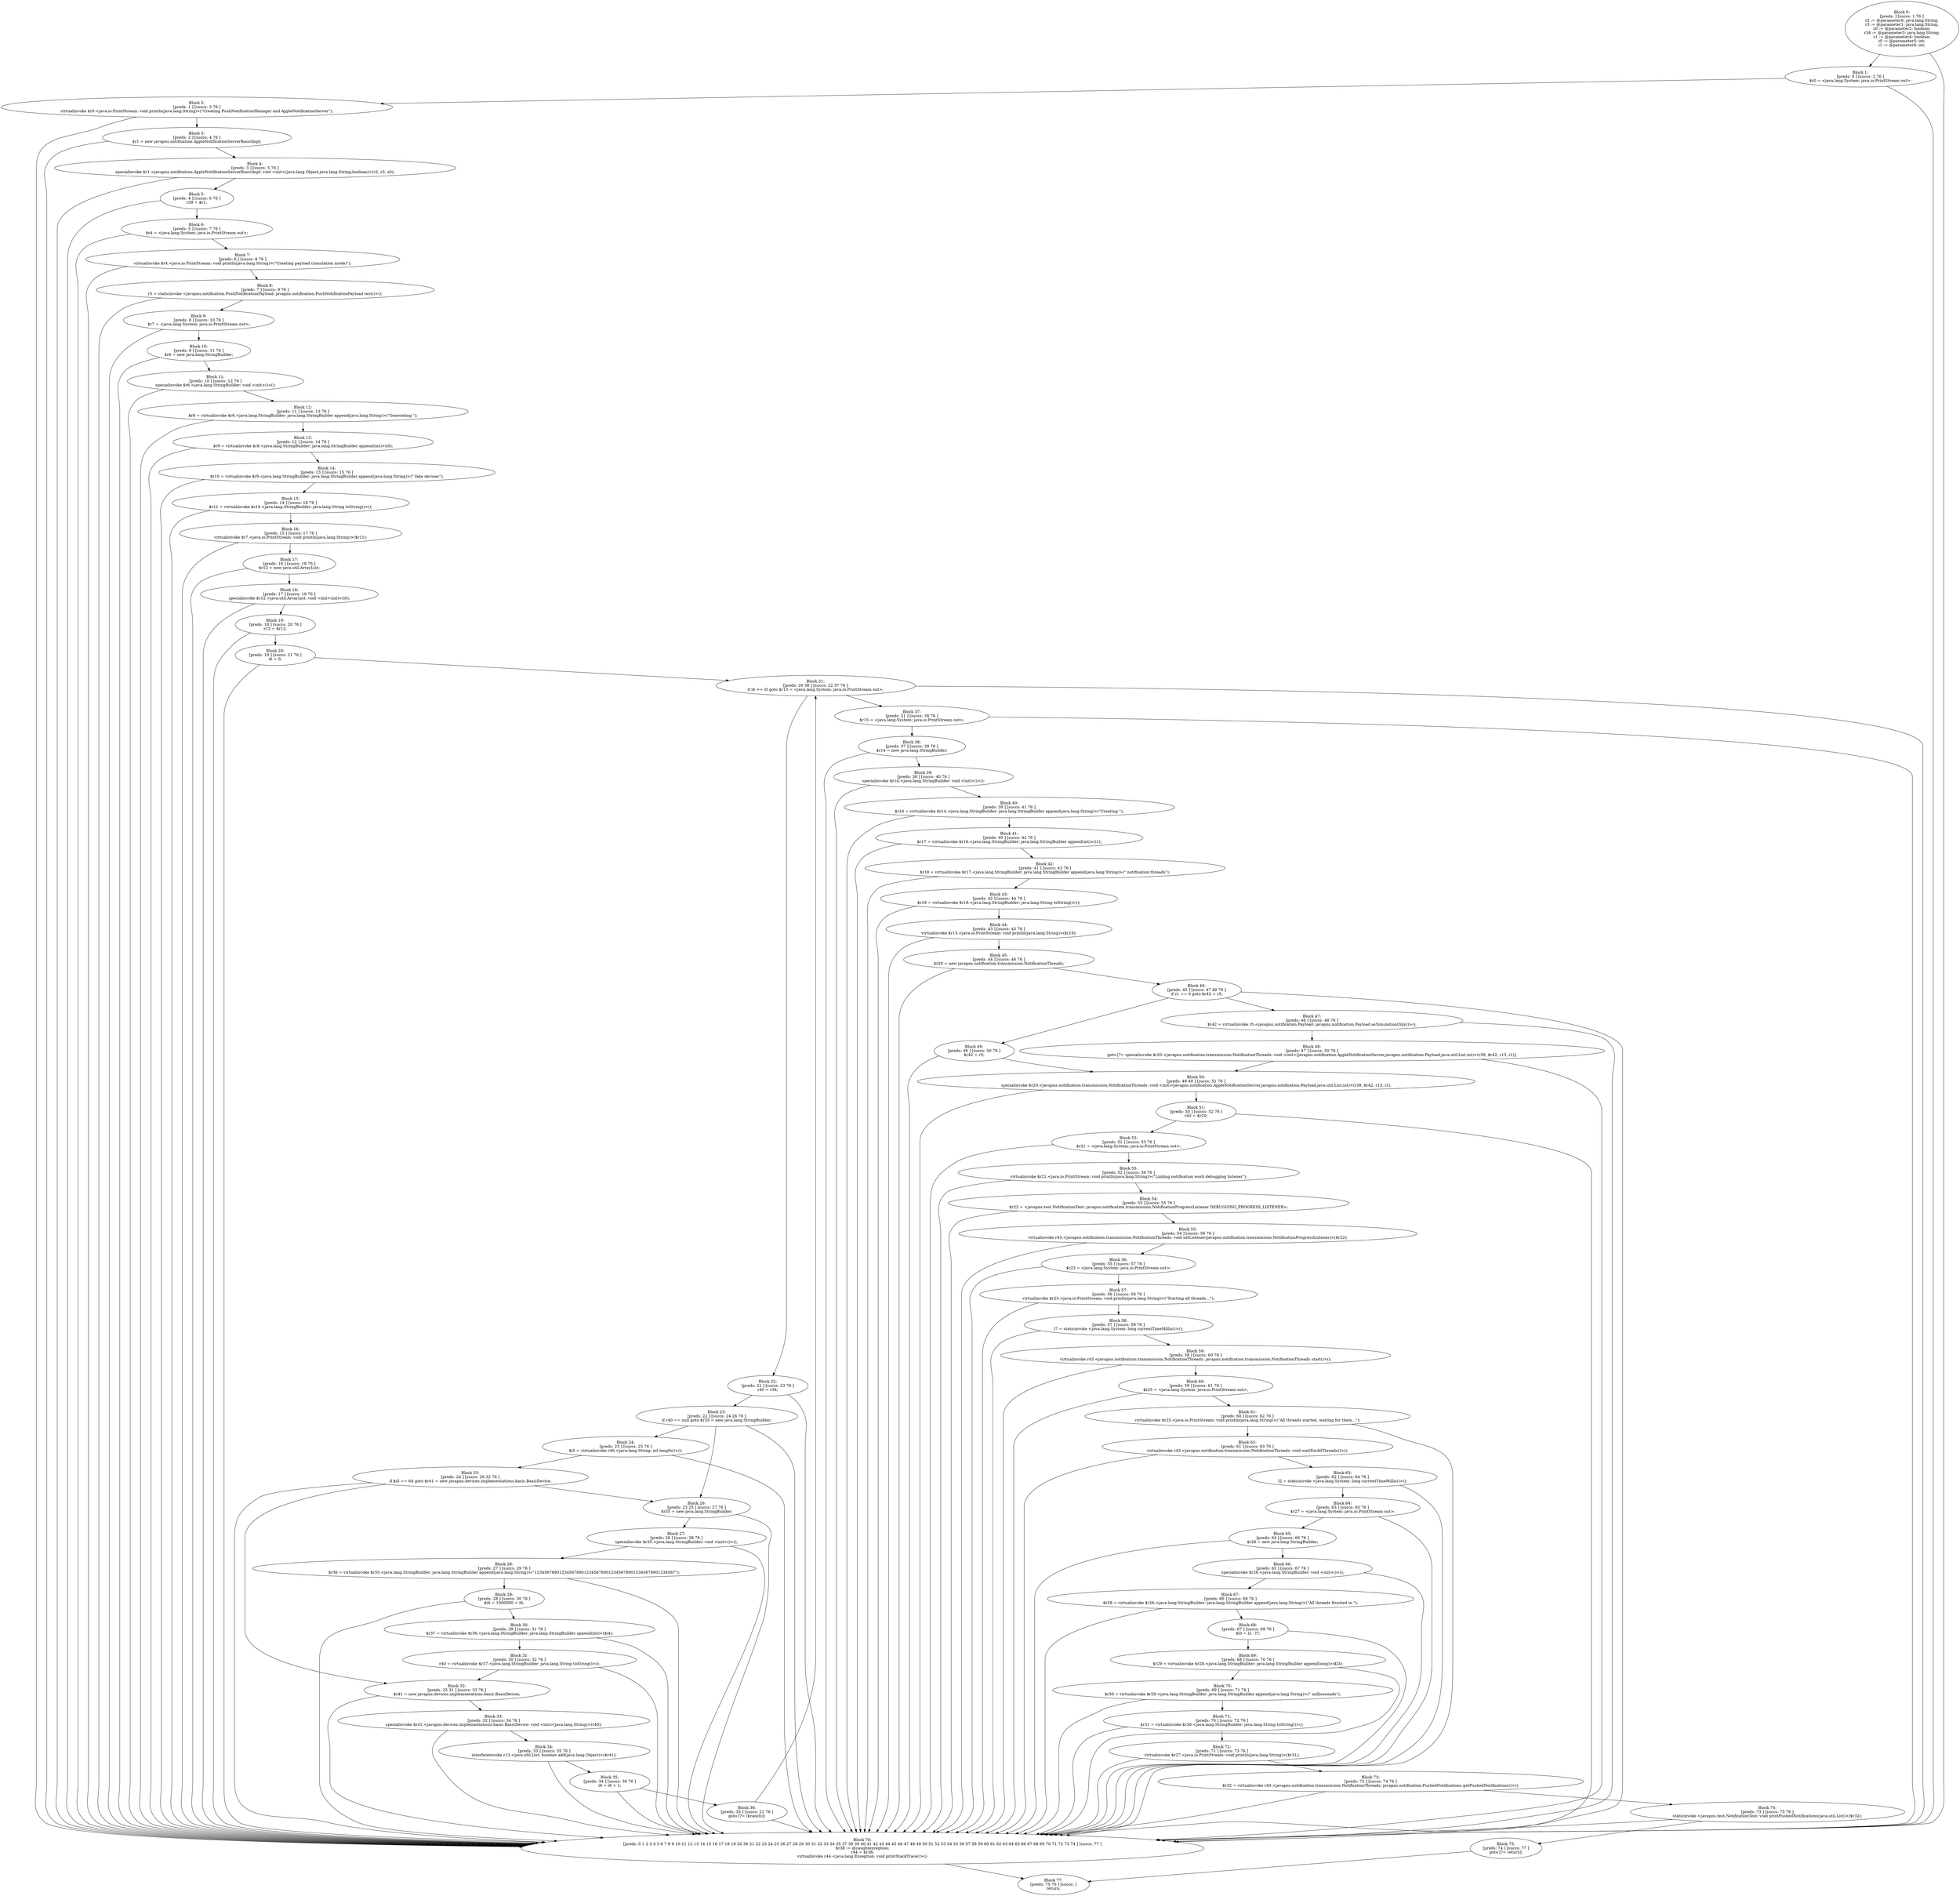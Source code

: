 digraph "unitGraph" {
    "Block 0:
[preds: ] [succs: 1 76 ]
r2 := @parameter0: java.lang.String;
r3 := @parameter1: java.lang.String;
z0 := @parameter2: boolean;
r34 := @parameter3: java.lang.String;
z1 := @parameter4: boolean;
i0 := @parameter5: int;
i1 := @parameter6: int;
"
    "Block 1:
[preds: 0 ] [succs: 2 76 ]
$r0 = <java.lang.System: java.io.PrintStream out>;
"
    "Block 2:
[preds: 1 ] [succs: 3 76 ]
virtualinvoke $r0.<java.io.PrintStream: void println(java.lang.String)>(\"Creating PushNotificationManager and AppleNotificationServer\");
"
    "Block 3:
[preds: 2 ] [succs: 4 76 ]
$r1 = new javapns.notification.AppleNotificationServerBasicImpl;
"
    "Block 4:
[preds: 3 ] [succs: 5 76 ]
specialinvoke $r1.<javapns.notification.AppleNotificationServerBasicImpl: void <init>(java.lang.Object,java.lang.String,boolean)>(r2, r3, z0);
"
    "Block 5:
[preds: 4 ] [succs: 6 76 ]
r39 = $r1;
"
    "Block 6:
[preds: 5 ] [succs: 7 76 ]
$r4 = <java.lang.System: java.io.PrintStream out>;
"
    "Block 7:
[preds: 6 ] [succs: 8 76 ]
virtualinvoke $r4.<java.io.PrintStream: void println(java.lang.String)>(\"Creating payload (simulation mode)\");
"
    "Block 8:
[preds: 7 ] [succs: 9 76 ]
r5 = staticinvoke <javapns.notification.PushNotificationPayload: javapns.notification.PushNotificationPayload test()>();
"
    "Block 9:
[preds: 8 ] [succs: 10 76 ]
$r7 = <java.lang.System: java.io.PrintStream out>;
"
    "Block 10:
[preds: 9 ] [succs: 11 76 ]
$r6 = new java.lang.StringBuilder;
"
    "Block 11:
[preds: 10 ] [succs: 12 76 ]
specialinvoke $r6.<java.lang.StringBuilder: void <init>()>();
"
    "Block 12:
[preds: 11 ] [succs: 13 76 ]
$r8 = virtualinvoke $r6.<java.lang.StringBuilder: java.lang.StringBuilder append(java.lang.String)>(\"Generating \");
"
    "Block 13:
[preds: 12 ] [succs: 14 76 ]
$r9 = virtualinvoke $r8.<java.lang.StringBuilder: java.lang.StringBuilder append(int)>(i0);
"
    "Block 14:
[preds: 13 ] [succs: 15 76 ]
$r10 = virtualinvoke $r9.<java.lang.StringBuilder: java.lang.StringBuilder append(java.lang.String)>(\" fake devices\");
"
    "Block 15:
[preds: 14 ] [succs: 16 76 ]
$r11 = virtualinvoke $r10.<java.lang.StringBuilder: java.lang.String toString()>();
"
    "Block 16:
[preds: 15 ] [succs: 17 76 ]
virtualinvoke $r7.<java.io.PrintStream: void println(java.lang.String)>($r11);
"
    "Block 17:
[preds: 16 ] [succs: 18 76 ]
$r12 = new java.util.ArrayList;
"
    "Block 18:
[preds: 17 ] [succs: 19 76 ]
specialinvoke $r12.<java.util.ArrayList: void <init>(int)>(i0);
"
    "Block 19:
[preds: 18 ] [succs: 20 76 ]
r13 = $r12;
"
    "Block 20:
[preds: 19 ] [succs: 21 76 ]
i6 = 0;
"
    "Block 21:
[preds: 20 36 ] [succs: 22 37 76 ]
if i6 >= i0 goto $r15 = <java.lang.System: java.io.PrintStream out>;
"
    "Block 22:
[preds: 21 ] [succs: 23 76 ]
r40 = r34;
"
    "Block 23:
[preds: 22 ] [succs: 24 26 76 ]
if r40 == null goto $r35 = new java.lang.StringBuilder;
"
    "Block 24:
[preds: 23 ] [succs: 25 76 ]
$i5 = virtualinvoke r40.<java.lang.String: int length()>();
"
    "Block 25:
[preds: 24 ] [succs: 26 32 76 ]
if $i5 == 64 goto $r41 = new javapns.devices.implementations.basic.BasicDevice;
"
    "Block 26:
[preds: 23 25 ] [succs: 27 76 ]
$r35 = new java.lang.StringBuilder;
"
    "Block 27:
[preds: 26 ] [succs: 28 76 ]
specialinvoke $r35.<java.lang.StringBuilder: void <init>()>();
"
    "Block 28:
[preds: 27 ] [succs: 29 76 ]
$r36 = virtualinvoke $r35.<java.lang.StringBuilder: java.lang.StringBuilder append(java.lang.String)>(\"123456789012345678901234567890123456789012345678901234567\");
"
    "Block 29:
[preds: 28 ] [succs: 30 76 ]
$i4 = 1000000 + i6;
"
    "Block 30:
[preds: 29 ] [succs: 31 76 ]
$r37 = virtualinvoke $r36.<java.lang.StringBuilder: java.lang.StringBuilder append(int)>($i4);
"
    "Block 31:
[preds: 30 ] [succs: 32 76 ]
r40 = virtualinvoke $r37.<java.lang.StringBuilder: java.lang.String toString()>();
"
    "Block 32:
[preds: 25 31 ] [succs: 33 76 ]
$r41 = new javapns.devices.implementations.basic.BasicDevice;
"
    "Block 33:
[preds: 32 ] [succs: 34 76 ]
specialinvoke $r41.<javapns.devices.implementations.basic.BasicDevice: void <init>(java.lang.String)>(r40);
"
    "Block 34:
[preds: 33 ] [succs: 35 76 ]
interfaceinvoke r13.<java.util.List: boolean add(java.lang.Object)>($r41);
"
    "Block 35:
[preds: 34 ] [succs: 36 76 ]
i6 = i6 + 1;
"
    "Block 36:
[preds: 35 ] [succs: 21 76 ]
goto [?= (branch)];
"
    "Block 37:
[preds: 21 ] [succs: 38 76 ]
$r15 = <java.lang.System: java.io.PrintStream out>;
"
    "Block 38:
[preds: 37 ] [succs: 39 76 ]
$r14 = new java.lang.StringBuilder;
"
    "Block 39:
[preds: 38 ] [succs: 40 76 ]
specialinvoke $r14.<java.lang.StringBuilder: void <init>()>();
"
    "Block 40:
[preds: 39 ] [succs: 41 76 ]
$r16 = virtualinvoke $r14.<java.lang.StringBuilder: java.lang.StringBuilder append(java.lang.String)>(\"Creating \");
"
    "Block 41:
[preds: 40 ] [succs: 42 76 ]
$r17 = virtualinvoke $r16.<java.lang.StringBuilder: java.lang.StringBuilder append(int)>(i1);
"
    "Block 42:
[preds: 41 ] [succs: 43 76 ]
$r18 = virtualinvoke $r17.<java.lang.StringBuilder: java.lang.StringBuilder append(java.lang.String)>(\" notification threads\");
"
    "Block 43:
[preds: 42 ] [succs: 44 76 ]
$r19 = virtualinvoke $r18.<java.lang.StringBuilder: java.lang.String toString()>();
"
    "Block 44:
[preds: 43 ] [succs: 45 76 ]
virtualinvoke $r15.<java.io.PrintStream: void println(java.lang.String)>($r19);
"
    "Block 45:
[preds: 44 ] [succs: 46 76 ]
$r20 = new javapns.notification.transmission.NotificationThreads;
"
    "Block 46:
[preds: 45 ] [succs: 47 49 76 ]
if z1 == 0 goto $r42 = r5;
"
    "Block 47:
[preds: 46 ] [succs: 48 76 ]
$r42 = virtualinvoke r5.<javapns.notification.Payload: javapns.notification.Payload asSimulationOnly()>();
"
    "Block 48:
[preds: 47 ] [succs: 50 76 ]
goto [?= specialinvoke $r20.<javapns.notification.transmission.NotificationThreads: void <init>(javapns.notification.AppleNotificationServer,javapns.notification.Payload,java.util.List,int)>(r39, $r42, r13, i1)];
"
    "Block 49:
[preds: 46 ] [succs: 50 76 ]
$r42 = r5;
"
    "Block 50:
[preds: 48 49 ] [succs: 51 76 ]
specialinvoke $r20.<javapns.notification.transmission.NotificationThreads: void <init>(javapns.notification.AppleNotificationServer,javapns.notification.Payload,java.util.List,int)>(r39, $r42, r13, i1);
"
    "Block 51:
[preds: 50 ] [succs: 52 76 ]
r43 = $r20;
"
    "Block 52:
[preds: 51 ] [succs: 53 76 ]
$r21 = <java.lang.System: java.io.PrintStream out>;
"
    "Block 53:
[preds: 52 ] [succs: 54 76 ]
virtualinvoke $r21.<java.io.PrintStream: void println(java.lang.String)>(\"Linking notification work debugging listener\");
"
    "Block 54:
[preds: 53 ] [succs: 55 76 ]
$r22 = <javapns.test.NotificationTest: javapns.notification.transmission.NotificationProgressListener DEBUGGING_PROGRESS_LISTENER>;
"
    "Block 55:
[preds: 54 ] [succs: 56 76 ]
virtualinvoke r43.<javapns.notification.transmission.NotificationThreads: void setListener(javapns.notification.transmission.NotificationProgressListener)>($r22);
"
    "Block 56:
[preds: 55 ] [succs: 57 76 ]
$r23 = <java.lang.System: java.io.PrintStream out>;
"
    "Block 57:
[preds: 56 ] [succs: 58 76 ]
virtualinvoke $r23.<java.io.PrintStream: void println(java.lang.String)>(\"Starting all threads...\");
"
    "Block 58:
[preds: 57 ] [succs: 59 76 ]
l7 = staticinvoke <java.lang.System: long currentTimeMillis()>();
"
    "Block 59:
[preds: 58 ] [succs: 60 76 ]
virtualinvoke r43.<javapns.notification.transmission.NotificationThreads: javapns.notification.transmission.NotificationThreads start()>();
"
    "Block 60:
[preds: 59 ] [succs: 61 76 ]
$r25 = <java.lang.System: java.io.PrintStream out>;
"
    "Block 61:
[preds: 60 ] [succs: 62 76 ]
virtualinvoke $r25.<java.io.PrintStream: void println(java.lang.String)>(\"All threads started, waiting for them...\");
"
    "Block 62:
[preds: 61 ] [succs: 63 76 ]
virtualinvoke r43.<javapns.notification.transmission.NotificationThreads: void waitForAllThreads()>();
"
    "Block 63:
[preds: 62 ] [succs: 64 76 ]
l2 = staticinvoke <java.lang.System: long currentTimeMillis()>();
"
    "Block 64:
[preds: 63 ] [succs: 65 76 ]
$r27 = <java.lang.System: java.io.PrintStream out>;
"
    "Block 65:
[preds: 64 ] [succs: 66 76 ]
$r26 = new java.lang.StringBuilder;
"
    "Block 66:
[preds: 65 ] [succs: 67 76 ]
specialinvoke $r26.<java.lang.StringBuilder: void <init>()>();
"
    "Block 67:
[preds: 66 ] [succs: 68 76 ]
$r28 = virtualinvoke $r26.<java.lang.StringBuilder: java.lang.StringBuilder append(java.lang.String)>(\"All threads finished in \");
"
    "Block 68:
[preds: 67 ] [succs: 69 76 ]
$l3 = l2 - l7;
"
    "Block 69:
[preds: 68 ] [succs: 70 76 ]
$r29 = virtualinvoke $r28.<java.lang.StringBuilder: java.lang.StringBuilder append(long)>($l3);
"
    "Block 70:
[preds: 69 ] [succs: 71 76 ]
$r30 = virtualinvoke $r29.<java.lang.StringBuilder: java.lang.StringBuilder append(java.lang.String)>(\" milliseconds\");
"
    "Block 71:
[preds: 70 ] [succs: 72 76 ]
$r31 = virtualinvoke $r30.<java.lang.StringBuilder: java.lang.String toString()>();
"
    "Block 72:
[preds: 71 ] [succs: 73 76 ]
virtualinvoke $r27.<java.io.PrintStream: void println(java.lang.String)>($r31);
"
    "Block 73:
[preds: 72 ] [succs: 74 76 ]
$r32 = virtualinvoke r43.<javapns.notification.transmission.NotificationThreads: javapns.notification.PushedNotifications getPushedNotifications()>();
"
    "Block 74:
[preds: 73 ] [succs: 75 76 ]
staticinvoke <javapns.test.NotificationTest: void printPushedNotifications(java.util.List)>($r32);
"
    "Block 75:
[preds: 74 ] [succs: 77 ]
goto [?= return];
"
    "Block 76:
[preds: 0 1 2 3 4 5 6 7 8 9 10 11 12 13 14 15 16 17 18 19 20 36 21 22 23 24 25 26 27 28 29 30 31 32 33 34 35 37 38 39 40 41 42 43 44 45 46 47 48 49 50 51 52 53 54 55 56 57 58 59 60 61 62 63 64 65 66 67 68 69 70 71 72 73 74 ] [succs: 77 ]
$r38 := @caughtexception;
r44 = $r38;
virtualinvoke r44.<java.lang.Exception: void printStackTrace()>();
"
    "Block 77:
[preds: 75 76 ] [succs: ]
return;
"
    "Block 0:
[preds: ] [succs: 1 76 ]
r2 := @parameter0: java.lang.String;
r3 := @parameter1: java.lang.String;
z0 := @parameter2: boolean;
r34 := @parameter3: java.lang.String;
z1 := @parameter4: boolean;
i0 := @parameter5: int;
i1 := @parameter6: int;
"->"Block 1:
[preds: 0 ] [succs: 2 76 ]
$r0 = <java.lang.System: java.io.PrintStream out>;
";
    "Block 0:
[preds: ] [succs: 1 76 ]
r2 := @parameter0: java.lang.String;
r3 := @parameter1: java.lang.String;
z0 := @parameter2: boolean;
r34 := @parameter3: java.lang.String;
z1 := @parameter4: boolean;
i0 := @parameter5: int;
i1 := @parameter6: int;
"->"Block 76:
[preds: 0 1 2 3 4 5 6 7 8 9 10 11 12 13 14 15 16 17 18 19 20 36 21 22 23 24 25 26 27 28 29 30 31 32 33 34 35 37 38 39 40 41 42 43 44 45 46 47 48 49 50 51 52 53 54 55 56 57 58 59 60 61 62 63 64 65 66 67 68 69 70 71 72 73 74 ] [succs: 77 ]
$r38 := @caughtexception;
r44 = $r38;
virtualinvoke r44.<java.lang.Exception: void printStackTrace()>();
";
    "Block 1:
[preds: 0 ] [succs: 2 76 ]
$r0 = <java.lang.System: java.io.PrintStream out>;
"->"Block 2:
[preds: 1 ] [succs: 3 76 ]
virtualinvoke $r0.<java.io.PrintStream: void println(java.lang.String)>(\"Creating PushNotificationManager and AppleNotificationServer\");
";
    "Block 1:
[preds: 0 ] [succs: 2 76 ]
$r0 = <java.lang.System: java.io.PrintStream out>;
"->"Block 76:
[preds: 0 1 2 3 4 5 6 7 8 9 10 11 12 13 14 15 16 17 18 19 20 36 21 22 23 24 25 26 27 28 29 30 31 32 33 34 35 37 38 39 40 41 42 43 44 45 46 47 48 49 50 51 52 53 54 55 56 57 58 59 60 61 62 63 64 65 66 67 68 69 70 71 72 73 74 ] [succs: 77 ]
$r38 := @caughtexception;
r44 = $r38;
virtualinvoke r44.<java.lang.Exception: void printStackTrace()>();
";
    "Block 2:
[preds: 1 ] [succs: 3 76 ]
virtualinvoke $r0.<java.io.PrintStream: void println(java.lang.String)>(\"Creating PushNotificationManager and AppleNotificationServer\");
"->"Block 3:
[preds: 2 ] [succs: 4 76 ]
$r1 = new javapns.notification.AppleNotificationServerBasicImpl;
";
    "Block 2:
[preds: 1 ] [succs: 3 76 ]
virtualinvoke $r0.<java.io.PrintStream: void println(java.lang.String)>(\"Creating PushNotificationManager and AppleNotificationServer\");
"->"Block 76:
[preds: 0 1 2 3 4 5 6 7 8 9 10 11 12 13 14 15 16 17 18 19 20 36 21 22 23 24 25 26 27 28 29 30 31 32 33 34 35 37 38 39 40 41 42 43 44 45 46 47 48 49 50 51 52 53 54 55 56 57 58 59 60 61 62 63 64 65 66 67 68 69 70 71 72 73 74 ] [succs: 77 ]
$r38 := @caughtexception;
r44 = $r38;
virtualinvoke r44.<java.lang.Exception: void printStackTrace()>();
";
    "Block 3:
[preds: 2 ] [succs: 4 76 ]
$r1 = new javapns.notification.AppleNotificationServerBasicImpl;
"->"Block 4:
[preds: 3 ] [succs: 5 76 ]
specialinvoke $r1.<javapns.notification.AppleNotificationServerBasicImpl: void <init>(java.lang.Object,java.lang.String,boolean)>(r2, r3, z0);
";
    "Block 3:
[preds: 2 ] [succs: 4 76 ]
$r1 = new javapns.notification.AppleNotificationServerBasicImpl;
"->"Block 76:
[preds: 0 1 2 3 4 5 6 7 8 9 10 11 12 13 14 15 16 17 18 19 20 36 21 22 23 24 25 26 27 28 29 30 31 32 33 34 35 37 38 39 40 41 42 43 44 45 46 47 48 49 50 51 52 53 54 55 56 57 58 59 60 61 62 63 64 65 66 67 68 69 70 71 72 73 74 ] [succs: 77 ]
$r38 := @caughtexception;
r44 = $r38;
virtualinvoke r44.<java.lang.Exception: void printStackTrace()>();
";
    "Block 4:
[preds: 3 ] [succs: 5 76 ]
specialinvoke $r1.<javapns.notification.AppleNotificationServerBasicImpl: void <init>(java.lang.Object,java.lang.String,boolean)>(r2, r3, z0);
"->"Block 5:
[preds: 4 ] [succs: 6 76 ]
r39 = $r1;
";
    "Block 4:
[preds: 3 ] [succs: 5 76 ]
specialinvoke $r1.<javapns.notification.AppleNotificationServerBasicImpl: void <init>(java.lang.Object,java.lang.String,boolean)>(r2, r3, z0);
"->"Block 76:
[preds: 0 1 2 3 4 5 6 7 8 9 10 11 12 13 14 15 16 17 18 19 20 36 21 22 23 24 25 26 27 28 29 30 31 32 33 34 35 37 38 39 40 41 42 43 44 45 46 47 48 49 50 51 52 53 54 55 56 57 58 59 60 61 62 63 64 65 66 67 68 69 70 71 72 73 74 ] [succs: 77 ]
$r38 := @caughtexception;
r44 = $r38;
virtualinvoke r44.<java.lang.Exception: void printStackTrace()>();
";
    "Block 5:
[preds: 4 ] [succs: 6 76 ]
r39 = $r1;
"->"Block 6:
[preds: 5 ] [succs: 7 76 ]
$r4 = <java.lang.System: java.io.PrintStream out>;
";
    "Block 5:
[preds: 4 ] [succs: 6 76 ]
r39 = $r1;
"->"Block 76:
[preds: 0 1 2 3 4 5 6 7 8 9 10 11 12 13 14 15 16 17 18 19 20 36 21 22 23 24 25 26 27 28 29 30 31 32 33 34 35 37 38 39 40 41 42 43 44 45 46 47 48 49 50 51 52 53 54 55 56 57 58 59 60 61 62 63 64 65 66 67 68 69 70 71 72 73 74 ] [succs: 77 ]
$r38 := @caughtexception;
r44 = $r38;
virtualinvoke r44.<java.lang.Exception: void printStackTrace()>();
";
    "Block 6:
[preds: 5 ] [succs: 7 76 ]
$r4 = <java.lang.System: java.io.PrintStream out>;
"->"Block 7:
[preds: 6 ] [succs: 8 76 ]
virtualinvoke $r4.<java.io.PrintStream: void println(java.lang.String)>(\"Creating payload (simulation mode)\");
";
    "Block 6:
[preds: 5 ] [succs: 7 76 ]
$r4 = <java.lang.System: java.io.PrintStream out>;
"->"Block 76:
[preds: 0 1 2 3 4 5 6 7 8 9 10 11 12 13 14 15 16 17 18 19 20 36 21 22 23 24 25 26 27 28 29 30 31 32 33 34 35 37 38 39 40 41 42 43 44 45 46 47 48 49 50 51 52 53 54 55 56 57 58 59 60 61 62 63 64 65 66 67 68 69 70 71 72 73 74 ] [succs: 77 ]
$r38 := @caughtexception;
r44 = $r38;
virtualinvoke r44.<java.lang.Exception: void printStackTrace()>();
";
    "Block 7:
[preds: 6 ] [succs: 8 76 ]
virtualinvoke $r4.<java.io.PrintStream: void println(java.lang.String)>(\"Creating payload (simulation mode)\");
"->"Block 8:
[preds: 7 ] [succs: 9 76 ]
r5 = staticinvoke <javapns.notification.PushNotificationPayload: javapns.notification.PushNotificationPayload test()>();
";
    "Block 7:
[preds: 6 ] [succs: 8 76 ]
virtualinvoke $r4.<java.io.PrintStream: void println(java.lang.String)>(\"Creating payload (simulation mode)\");
"->"Block 76:
[preds: 0 1 2 3 4 5 6 7 8 9 10 11 12 13 14 15 16 17 18 19 20 36 21 22 23 24 25 26 27 28 29 30 31 32 33 34 35 37 38 39 40 41 42 43 44 45 46 47 48 49 50 51 52 53 54 55 56 57 58 59 60 61 62 63 64 65 66 67 68 69 70 71 72 73 74 ] [succs: 77 ]
$r38 := @caughtexception;
r44 = $r38;
virtualinvoke r44.<java.lang.Exception: void printStackTrace()>();
";
    "Block 8:
[preds: 7 ] [succs: 9 76 ]
r5 = staticinvoke <javapns.notification.PushNotificationPayload: javapns.notification.PushNotificationPayload test()>();
"->"Block 9:
[preds: 8 ] [succs: 10 76 ]
$r7 = <java.lang.System: java.io.PrintStream out>;
";
    "Block 8:
[preds: 7 ] [succs: 9 76 ]
r5 = staticinvoke <javapns.notification.PushNotificationPayload: javapns.notification.PushNotificationPayload test()>();
"->"Block 76:
[preds: 0 1 2 3 4 5 6 7 8 9 10 11 12 13 14 15 16 17 18 19 20 36 21 22 23 24 25 26 27 28 29 30 31 32 33 34 35 37 38 39 40 41 42 43 44 45 46 47 48 49 50 51 52 53 54 55 56 57 58 59 60 61 62 63 64 65 66 67 68 69 70 71 72 73 74 ] [succs: 77 ]
$r38 := @caughtexception;
r44 = $r38;
virtualinvoke r44.<java.lang.Exception: void printStackTrace()>();
";
    "Block 9:
[preds: 8 ] [succs: 10 76 ]
$r7 = <java.lang.System: java.io.PrintStream out>;
"->"Block 10:
[preds: 9 ] [succs: 11 76 ]
$r6 = new java.lang.StringBuilder;
";
    "Block 9:
[preds: 8 ] [succs: 10 76 ]
$r7 = <java.lang.System: java.io.PrintStream out>;
"->"Block 76:
[preds: 0 1 2 3 4 5 6 7 8 9 10 11 12 13 14 15 16 17 18 19 20 36 21 22 23 24 25 26 27 28 29 30 31 32 33 34 35 37 38 39 40 41 42 43 44 45 46 47 48 49 50 51 52 53 54 55 56 57 58 59 60 61 62 63 64 65 66 67 68 69 70 71 72 73 74 ] [succs: 77 ]
$r38 := @caughtexception;
r44 = $r38;
virtualinvoke r44.<java.lang.Exception: void printStackTrace()>();
";
    "Block 10:
[preds: 9 ] [succs: 11 76 ]
$r6 = new java.lang.StringBuilder;
"->"Block 11:
[preds: 10 ] [succs: 12 76 ]
specialinvoke $r6.<java.lang.StringBuilder: void <init>()>();
";
    "Block 10:
[preds: 9 ] [succs: 11 76 ]
$r6 = new java.lang.StringBuilder;
"->"Block 76:
[preds: 0 1 2 3 4 5 6 7 8 9 10 11 12 13 14 15 16 17 18 19 20 36 21 22 23 24 25 26 27 28 29 30 31 32 33 34 35 37 38 39 40 41 42 43 44 45 46 47 48 49 50 51 52 53 54 55 56 57 58 59 60 61 62 63 64 65 66 67 68 69 70 71 72 73 74 ] [succs: 77 ]
$r38 := @caughtexception;
r44 = $r38;
virtualinvoke r44.<java.lang.Exception: void printStackTrace()>();
";
    "Block 11:
[preds: 10 ] [succs: 12 76 ]
specialinvoke $r6.<java.lang.StringBuilder: void <init>()>();
"->"Block 12:
[preds: 11 ] [succs: 13 76 ]
$r8 = virtualinvoke $r6.<java.lang.StringBuilder: java.lang.StringBuilder append(java.lang.String)>(\"Generating \");
";
    "Block 11:
[preds: 10 ] [succs: 12 76 ]
specialinvoke $r6.<java.lang.StringBuilder: void <init>()>();
"->"Block 76:
[preds: 0 1 2 3 4 5 6 7 8 9 10 11 12 13 14 15 16 17 18 19 20 36 21 22 23 24 25 26 27 28 29 30 31 32 33 34 35 37 38 39 40 41 42 43 44 45 46 47 48 49 50 51 52 53 54 55 56 57 58 59 60 61 62 63 64 65 66 67 68 69 70 71 72 73 74 ] [succs: 77 ]
$r38 := @caughtexception;
r44 = $r38;
virtualinvoke r44.<java.lang.Exception: void printStackTrace()>();
";
    "Block 12:
[preds: 11 ] [succs: 13 76 ]
$r8 = virtualinvoke $r6.<java.lang.StringBuilder: java.lang.StringBuilder append(java.lang.String)>(\"Generating \");
"->"Block 13:
[preds: 12 ] [succs: 14 76 ]
$r9 = virtualinvoke $r8.<java.lang.StringBuilder: java.lang.StringBuilder append(int)>(i0);
";
    "Block 12:
[preds: 11 ] [succs: 13 76 ]
$r8 = virtualinvoke $r6.<java.lang.StringBuilder: java.lang.StringBuilder append(java.lang.String)>(\"Generating \");
"->"Block 76:
[preds: 0 1 2 3 4 5 6 7 8 9 10 11 12 13 14 15 16 17 18 19 20 36 21 22 23 24 25 26 27 28 29 30 31 32 33 34 35 37 38 39 40 41 42 43 44 45 46 47 48 49 50 51 52 53 54 55 56 57 58 59 60 61 62 63 64 65 66 67 68 69 70 71 72 73 74 ] [succs: 77 ]
$r38 := @caughtexception;
r44 = $r38;
virtualinvoke r44.<java.lang.Exception: void printStackTrace()>();
";
    "Block 13:
[preds: 12 ] [succs: 14 76 ]
$r9 = virtualinvoke $r8.<java.lang.StringBuilder: java.lang.StringBuilder append(int)>(i0);
"->"Block 14:
[preds: 13 ] [succs: 15 76 ]
$r10 = virtualinvoke $r9.<java.lang.StringBuilder: java.lang.StringBuilder append(java.lang.String)>(\" fake devices\");
";
    "Block 13:
[preds: 12 ] [succs: 14 76 ]
$r9 = virtualinvoke $r8.<java.lang.StringBuilder: java.lang.StringBuilder append(int)>(i0);
"->"Block 76:
[preds: 0 1 2 3 4 5 6 7 8 9 10 11 12 13 14 15 16 17 18 19 20 36 21 22 23 24 25 26 27 28 29 30 31 32 33 34 35 37 38 39 40 41 42 43 44 45 46 47 48 49 50 51 52 53 54 55 56 57 58 59 60 61 62 63 64 65 66 67 68 69 70 71 72 73 74 ] [succs: 77 ]
$r38 := @caughtexception;
r44 = $r38;
virtualinvoke r44.<java.lang.Exception: void printStackTrace()>();
";
    "Block 14:
[preds: 13 ] [succs: 15 76 ]
$r10 = virtualinvoke $r9.<java.lang.StringBuilder: java.lang.StringBuilder append(java.lang.String)>(\" fake devices\");
"->"Block 15:
[preds: 14 ] [succs: 16 76 ]
$r11 = virtualinvoke $r10.<java.lang.StringBuilder: java.lang.String toString()>();
";
    "Block 14:
[preds: 13 ] [succs: 15 76 ]
$r10 = virtualinvoke $r9.<java.lang.StringBuilder: java.lang.StringBuilder append(java.lang.String)>(\" fake devices\");
"->"Block 76:
[preds: 0 1 2 3 4 5 6 7 8 9 10 11 12 13 14 15 16 17 18 19 20 36 21 22 23 24 25 26 27 28 29 30 31 32 33 34 35 37 38 39 40 41 42 43 44 45 46 47 48 49 50 51 52 53 54 55 56 57 58 59 60 61 62 63 64 65 66 67 68 69 70 71 72 73 74 ] [succs: 77 ]
$r38 := @caughtexception;
r44 = $r38;
virtualinvoke r44.<java.lang.Exception: void printStackTrace()>();
";
    "Block 15:
[preds: 14 ] [succs: 16 76 ]
$r11 = virtualinvoke $r10.<java.lang.StringBuilder: java.lang.String toString()>();
"->"Block 16:
[preds: 15 ] [succs: 17 76 ]
virtualinvoke $r7.<java.io.PrintStream: void println(java.lang.String)>($r11);
";
    "Block 15:
[preds: 14 ] [succs: 16 76 ]
$r11 = virtualinvoke $r10.<java.lang.StringBuilder: java.lang.String toString()>();
"->"Block 76:
[preds: 0 1 2 3 4 5 6 7 8 9 10 11 12 13 14 15 16 17 18 19 20 36 21 22 23 24 25 26 27 28 29 30 31 32 33 34 35 37 38 39 40 41 42 43 44 45 46 47 48 49 50 51 52 53 54 55 56 57 58 59 60 61 62 63 64 65 66 67 68 69 70 71 72 73 74 ] [succs: 77 ]
$r38 := @caughtexception;
r44 = $r38;
virtualinvoke r44.<java.lang.Exception: void printStackTrace()>();
";
    "Block 16:
[preds: 15 ] [succs: 17 76 ]
virtualinvoke $r7.<java.io.PrintStream: void println(java.lang.String)>($r11);
"->"Block 17:
[preds: 16 ] [succs: 18 76 ]
$r12 = new java.util.ArrayList;
";
    "Block 16:
[preds: 15 ] [succs: 17 76 ]
virtualinvoke $r7.<java.io.PrintStream: void println(java.lang.String)>($r11);
"->"Block 76:
[preds: 0 1 2 3 4 5 6 7 8 9 10 11 12 13 14 15 16 17 18 19 20 36 21 22 23 24 25 26 27 28 29 30 31 32 33 34 35 37 38 39 40 41 42 43 44 45 46 47 48 49 50 51 52 53 54 55 56 57 58 59 60 61 62 63 64 65 66 67 68 69 70 71 72 73 74 ] [succs: 77 ]
$r38 := @caughtexception;
r44 = $r38;
virtualinvoke r44.<java.lang.Exception: void printStackTrace()>();
";
    "Block 17:
[preds: 16 ] [succs: 18 76 ]
$r12 = new java.util.ArrayList;
"->"Block 18:
[preds: 17 ] [succs: 19 76 ]
specialinvoke $r12.<java.util.ArrayList: void <init>(int)>(i0);
";
    "Block 17:
[preds: 16 ] [succs: 18 76 ]
$r12 = new java.util.ArrayList;
"->"Block 76:
[preds: 0 1 2 3 4 5 6 7 8 9 10 11 12 13 14 15 16 17 18 19 20 36 21 22 23 24 25 26 27 28 29 30 31 32 33 34 35 37 38 39 40 41 42 43 44 45 46 47 48 49 50 51 52 53 54 55 56 57 58 59 60 61 62 63 64 65 66 67 68 69 70 71 72 73 74 ] [succs: 77 ]
$r38 := @caughtexception;
r44 = $r38;
virtualinvoke r44.<java.lang.Exception: void printStackTrace()>();
";
    "Block 18:
[preds: 17 ] [succs: 19 76 ]
specialinvoke $r12.<java.util.ArrayList: void <init>(int)>(i0);
"->"Block 19:
[preds: 18 ] [succs: 20 76 ]
r13 = $r12;
";
    "Block 18:
[preds: 17 ] [succs: 19 76 ]
specialinvoke $r12.<java.util.ArrayList: void <init>(int)>(i0);
"->"Block 76:
[preds: 0 1 2 3 4 5 6 7 8 9 10 11 12 13 14 15 16 17 18 19 20 36 21 22 23 24 25 26 27 28 29 30 31 32 33 34 35 37 38 39 40 41 42 43 44 45 46 47 48 49 50 51 52 53 54 55 56 57 58 59 60 61 62 63 64 65 66 67 68 69 70 71 72 73 74 ] [succs: 77 ]
$r38 := @caughtexception;
r44 = $r38;
virtualinvoke r44.<java.lang.Exception: void printStackTrace()>();
";
    "Block 19:
[preds: 18 ] [succs: 20 76 ]
r13 = $r12;
"->"Block 20:
[preds: 19 ] [succs: 21 76 ]
i6 = 0;
";
    "Block 19:
[preds: 18 ] [succs: 20 76 ]
r13 = $r12;
"->"Block 76:
[preds: 0 1 2 3 4 5 6 7 8 9 10 11 12 13 14 15 16 17 18 19 20 36 21 22 23 24 25 26 27 28 29 30 31 32 33 34 35 37 38 39 40 41 42 43 44 45 46 47 48 49 50 51 52 53 54 55 56 57 58 59 60 61 62 63 64 65 66 67 68 69 70 71 72 73 74 ] [succs: 77 ]
$r38 := @caughtexception;
r44 = $r38;
virtualinvoke r44.<java.lang.Exception: void printStackTrace()>();
";
    "Block 20:
[preds: 19 ] [succs: 21 76 ]
i6 = 0;
"->"Block 21:
[preds: 20 36 ] [succs: 22 37 76 ]
if i6 >= i0 goto $r15 = <java.lang.System: java.io.PrintStream out>;
";
    "Block 20:
[preds: 19 ] [succs: 21 76 ]
i6 = 0;
"->"Block 76:
[preds: 0 1 2 3 4 5 6 7 8 9 10 11 12 13 14 15 16 17 18 19 20 36 21 22 23 24 25 26 27 28 29 30 31 32 33 34 35 37 38 39 40 41 42 43 44 45 46 47 48 49 50 51 52 53 54 55 56 57 58 59 60 61 62 63 64 65 66 67 68 69 70 71 72 73 74 ] [succs: 77 ]
$r38 := @caughtexception;
r44 = $r38;
virtualinvoke r44.<java.lang.Exception: void printStackTrace()>();
";
    "Block 21:
[preds: 20 36 ] [succs: 22 37 76 ]
if i6 >= i0 goto $r15 = <java.lang.System: java.io.PrintStream out>;
"->"Block 22:
[preds: 21 ] [succs: 23 76 ]
r40 = r34;
";
    "Block 21:
[preds: 20 36 ] [succs: 22 37 76 ]
if i6 >= i0 goto $r15 = <java.lang.System: java.io.PrintStream out>;
"->"Block 37:
[preds: 21 ] [succs: 38 76 ]
$r15 = <java.lang.System: java.io.PrintStream out>;
";
    "Block 21:
[preds: 20 36 ] [succs: 22 37 76 ]
if i6 >= i0 goto $r15 = <java.lang.System: java.io.PrintStream out>;
"->"Block 76:
[preds: 0 1 2 3 4 5 6 7 8 9 10 11 12 13 14 15 16 17 18 19 20 36 21 22 23 24 25 26 27 28 29 30 31 32 33 34 35 37 38 39 40 41 42 43 44 45 46 47 48 49 50 51 52 53 54 55 56 57 58 59 60 61 62 63 64 65 66 67 68 69 70 71 72 73 74 ] [succs: 77 ]
$r38 := @caughtexception;
r44 = $r38;
virtualinvoke r44.<java.lang.Exception: void printStackTrace()>();
";
    "Block 22:
[preds: 21 ] [succs: 23 76 ]
r40 = r34;
"->"Block 23:
[preds: 22 ] [succs: 24 26 76 ]
if r40 == null goto $r35 = new java.lang.StringBuilder;
";
    "Block 22:
[preds: 21 ] [succs: 23 76 ]
r40 = r34;
"->"Block 76:
[preds: 0 1 2 3 4 5 6 7 8 9 10 11 12 13 14 15 16 17 18 19 20 36 21 22 23 24 25 26 27 28 29 30 31 32 33 34 35 37 38 39 40 41 42 43 44 45 46 47 48 49 50 51 52 53 54 55 56 57 58 59 60 61 62 63 64 65 66 67 68 69 70 71 72 73 74 ] [succs: 77 ]
$r38 := @caughtexception;
r44 = $r38;
virtualinvoke r44.<java.lang.Exception: void printStackTrace()>();
";
    "Block 23:
[preds: 22 ] [succs: 24 26 76 ]
if r40 == null goto $r35 = new java.lang.StringBuilder;
"->"Block 24:
[preds: 23 ] [succs: 25 76 ]
$i5 = virtualinvoke r40.<java.lang.String: int length()>();
";
    "Block 23:
[preds: 22 ] [succs: 24 26 76 ]
if r40 == null goto $r35 = new java.lang.StringBuilder;
"->"Block 26:
[preds: 23 25 ] [succs: 27 76 ]
$r35 = new java.lang.StringBuilder;
";
    "Block 23:
[preds: 22 ] [succs: 24 26 76 ]
if r40 == null goto $r35 = new java.lang.StringBuilder;
"->"Block 76:
[preds: 0 1 2 3 4 5 6 7 8 9 10 11 12 13 14 15 16 17 18 19 20 36 21 22 23 24 25 26 27 28 29 30 31 32 33 34 35 37 38 39 40 41 42 43 44 45 46 47 48 49 50 51 52 53 54 55 56 57 58 59 60 61 62 63 64 65 66 67 68 69 70 71 72 73 74 ] [succs: 77 ]
$r38 := @caughtexception;
r44 = $r38;
virtualinvoke r44.<java.lang.Exception: void printStackTrace()>();
";
    "Block 24:
[preds: 23 ] [succs: 25 76 ]
$i5 = virtualinvoke r40.<java.lang.String: int length()>();
"->"Block 25:
[preds: 24 ] [succs: 26 32 76 ]
if $i5 == 64 goto $r41 = new javapns.devices.implementations.basic.BasicDevice;
";
    "Block 24:
[preds: 23 ] [succs: 25 76 ]
$i5 = virtualinvoke r40.<java.lang.String: int length()>();
"->"Block 76:
[preds: 0 1 2 3 4 5 6 7 8 9 10 11 12 13 14 15 16 17 18 19 20 36 21 22 23 24 25 26 27 28 29 30 31 32 33 34 35 37 38 39 40 41 42 43 44 45 46 47 48 49 50 51 52 53 54 55 56 57 58 59 60 61 62 63 64 65 66 67 68 69 70 71 72 73 74 ] [succs: 77 ]
$r38 := @caughtexception;
r44 = $r38;
virtualinvoke r44.<java.lang.Exception: void printStackTrace()>();
";
    "Block 25:
[preds: 24 ] [succs: 26 32 76 ]
if $i5 == 64 goto $r41 = new javapns.devices.implementations.basic.BasicDevice;
"->"Block 26:
[preds: 23 25 ] [succs: 27 76 ]
$r35 = new java.lang.StringBuilder;
";
    "Block 25:
[preds: 24 ] [succs: 26 32 76 ]
if $i5 == 64 goto $r41 = new javapns.devices.implementations.basic.BasicDevice;
"->"Block 32:
[preds: 25 31 ] [succs: 33 76 ]
$r41 = new javapns.devices.implementations.basic.BasicDevice;
";
    "Block 25:
[preds: 24 ] [succs: 26 32 76 ]
if $i5 == 64 goto $r41 = new javapns.devices.implementations.basic.BasicDevice;
"->"Block 76:
[preds: 0 1 2 3 4 5 6 7 8 9 10 11 12 13 14 15 16 17 18 19 20 36 21 22 23 24 25 26 27 28 29 30 31 32 33 34 35 37 38 39 40 41 42 43 44 45 46 47 48 49 50 51 52 53 54 55 56 57 58 59 60 61 62 63 64 65 66 67 68 69 70 71 72 73 74 ] [succs: 77 ]
$r38 := @caughtexception;
r44 = $r38;
virtualinvoke r44.<java.lang.Exception: void printStackTrace()>();
";
    "Block 26:
[preds: 23 25 ] [succs: 27 76 ]
$r35 = new java.lang.StringBuilder;
"->"Block 27:
[preds: 26 ] [succs: 28 76 ]
specialinvoke $r35.<java.lang.StringBuilder: void <init>()>();
";
    "Block 26:
[preds: 23 25 ] [succs: 27 76 ]
$r35 = new java.lang.StringBuilder;
"->"Block 76:
[preds: 0 1 2 3 4 5 6 7 8 9 10 11 12 13 14 15 16 17 18 19 20 36 21 22 23 24 25 26 27 28 29 30 31 32 33 34 35 37 38 39 40 41 42 43 44 45 46 47 48 49 50 51 52 53 54 55 56 57 58 59 60 61 62 63 64 65 66 67 68 69 70 71 72 73 74 ] [succs: 77 ]
$r38 := @caughtexception;
r44 = $r38;
virtualinvoke r44.<java.lang.Exception: void printStackTrace()>();
";
    "Block 27:
[preds: 26 ] [succs: 28 76 ]
specialinvoke $r35.<java.lang.StringBuilder: void <init>()>();
"->"Block 28:
[preds: 27 ] [succs: 29 76 ]
$r36 = virtualinvoke $r35.<java.lang.StringBuilder: java.lang.StringBuilder append(java.lang.String)>(\"123456789012345678901234567890123456789012345678901234567\");
";
    "Block 27:
[preds: 26 ] [succs: 28 76 ]
specialinvoke $r35.<java.lang.StringBuilder: void <init>()>();
"->"Block 76:
[preds: 0 1 2 3 4 5 6 7 8 9 10 11 12 13 14 15 16 17 18 19 20 36 21 22 23 24 25 26 27 28 29 30 31 32 33 34 35 37 38 39 40 41 42 43 44 45 46 47 48 49 50 51 52 53 54 55 56 57 58 59 60 61 62 63 64 65 66 67 68 69 70 71 72 73 74 ] [succs: 77 ]
$r38 := @caughtexception;
r44 = $r38;
virtualinvoke r44.<java.lang.Exception: void printStackTrace()>();
";
    "Block 28:
[preds: 27 ] [succs: 29 76 ]
$r36 = virtualinvoke $r35.<java.lang.StringBuilder: java.lang.StringBuilder append(java.lang.String)>(\"123456789012345678901234567890123456789012345678901234567\");
"->"Block 29:
[preds: 28 ] [succs: 30 76 ]
$i4 = 1000000 + i6;
";
    "Block 28:
[preds: 27 ] [succs: 29 76 ]
$r36 = virtualinvoke $r35.<java.lang.StringBuilder: java.lang.StringBuilder append(java.lang.String)>(\"123456789012345678901234567890123456789012345678901234567\");
"->"Block 76:
[preds: 0 1 2 3 4 5 6 7 8 9 10 11 12 13 14 15 16 17 18 19 20 36 21 22 23 24 25 26 27 28 29 30 31 32 33 34 35 37 38 39 40 41 42 43 44 45 46 47 48 49 50 51 52 53 54 55 56 57 58 59 60 61 62 63 64 65 66 67 68 69 70 71 72 73 74 ] [succs: 77 ]
$r38 := @caughtexception;
r44 = $r38;
virtualinvoke r44.<java.lang.Exception: void printStackTrace()>();
";
    "Block 29:
[preds: 28 ] [succs: 30 76 ]
$i4 = 1000000 + i6;
"->"Block 30:
[preds: 29 ] [succs: 31 76 ]
$r37 = virtualinvoke $r36.<java.lang.StringBuilder: java.lang.StringBuilder append(int)>($i4);
";
    "Block 29:
[preds: 28 ] [succs: 30 76 ]
$i4 = 1000000 + i6;
"->"Block 76:
[preds: 0 1 2 3 4 5 6 7 8 9 10 11 12 13 14 15 16 17 18 19 20 36 21 22 23 24 25 26 27 28 29 30 31 32 33 34 35 37 38 39 40 41 42 43 44 45 46 47 48 49 50 51 52 53 54 55 56 57 58 59 60 61 62 63 64 65 66 67 68 69 70 71 72 73 74 ] [succs: 77 ]
$r38 := @caughtexception;
r44 = $r38;
virtualinvoke r44.<java.lang.Exception: void printStackTrace()>();
";
    "Block 30:
[preds: 29 ] [succs: 31 76 ]
$r37 = virtualinvoke $r36.<java.lang.StringBuilder: java.lang.StringBuilder append(int)>($i4);
"->"Block 31:
[preds: 30 ] [succs: 32 76 ]
r40 = virtualinvoke $r37.<java.lang.StringBuilder: java.lang.String toString()>();
";
    "Block 30:
[preds: 29 ] [succs: 31 76 ]
$r37 = virtualinvoke $r36.<java.lang.StringBuilder: java.lang.StringBuilder append(int)>($i4);
"->"Block 76:
[preds: 0 1 2 3 4 5 6 7 8 9 10 11 12 13 14 15 16 17 18 19 20 36 21 22 23 24 25 26 27 28 29 30 31 32 33 34 35 37 38 39 40 41 42 43 44 45 46 47 48 49 50 51 52 53 54 55 56 57 58 59 60 61 62 63 64 65 66 67 68 69 70 71 72 73 74 ] [succs: 77 ]
$r38 := @caughtexception;
r44 = $r38;
virtualinvoke r44.<java.lang.Exception: void printStackTrace()>();
";
    "Block 31:
[preds: 30 ] [succs: 32 76 ]
r40 = virtualinvoke $r37.<java.lang.StringBuilder: java.lang.String toString()>();
"->"Block 32:
[preds: 25 31 ] [succs: 33 76 ]
$r41 = new javapns.devices.implementations.basic.BasicDevice;
";
    "Block 31:
[preds: 30 ] [succs: 32 76 ]
r40 = virtualinvoke $r37.<java.lang.StringBuilder: java.lang.String toString()>();
"->"Block 76:
[preds: 0 1 2 3 4 5 6 7 8 9 10 11 12 13 14 15 16 17 18 19 20 36 21 22 23 24 25 26 27 28 29 30 31 32 33 34 35 37 38 39 40 41 42 43 44 45 46 47 48 49 50 51 52 53 54 55 56 57 58 59 60 61 62 63 64 65 66 67 68 69 70 71 72 73 74 ] [succs: 77 ]
$r38 := @caughtexception;
r44 = $r38;
virtualinvoke r44.<java.lang.Exception: void printStackTrace()>();
";
    "Block 32:
[preds: 25 31 ] [succs: 33 76 ]
$r41 = new javapns.devices.implementations.basic.BasicDevice;
"->"Block 33:
[preds: 32 ] [succs: 34 76 ]
specialinvoke $r41.<javapns.devices.implementations.basic.BasicDevice: void <init>(java.lang.String)>(r40);
";
    "Block 32:
[preds: 25 31 ] [succs: 33 76 ]
$r41 = new javapns.devices.implementations.basic.BasicDevice;
"->"Block 76:
[preds: 0 1 2 3 4 5 6 7 8 9 10 11 12 13 14 15 16 17 18 19 20 36 21 22 23 24 25 26 27 28 29 30 31 32 33 34 35 37 38 39 40 41 42 43 44 45 46 47 48 49 50 51 52 53 54 55 56 57 58 59 60 61 62 63 64 65 66 67 68 69 70 71 72 73 74 ] [succs: 77 ]
$r38 := @caughtexception;
r44 = $r38;
virtualinvoke r44.<java.lang.Exception: void printStackTrace()>();
";
    "Block 33:
[preds: 32 ] [succs: 34 76 ]
specialinvoke $r41.<javapns.devices.implementations.basic.BasicDevice: void <init>(java.lang.String)>(r40);
"->"Block 34:
[preds: 33 ] [succs: 35 76 ]
interfaceinvoke r13.<java.util.List: boolean add(java.lang.Object)>($r41);
";
    "Block 33:
[preds: 32 ] [succs: 34 76 ]
specialinvoke $r41.<javapns.devices.implementations.basic.BasicDevice: void <init>(java.lang.String)>(r40);
"->"Block 76:
[preds: 0 1 2 3 4 5 6 7 8 9 10 11 12 13 14 15 16 17 18 19 20 36 21 22 23 24 25 26 27 28 29 30 31 32 33 34 35 37 38 39 40 41 42 43 44 45 46 47 48 49 50 51 52 53 54 55 56 57 58 59 60 61 62 63 64 65 66 67 68 69 70 71 72 73 74 ] [succs: 77 ]
$r38 := @caughtexception;
r44 = $r38;
virtualinvoke r44.<java.lang.Exception: void printStackTrace()>();
";
    "Block 34:
[preds: 33 ] [succs: 35 76 ]
interfaceinvoke r13.<java.util.List: boolean add(java.lang.Object)>($r41);
"->"Block 35:
[preds: 34 ] [succs: 36 76 ]
i6 = i6 + 1;
";
    "Block 34:
[preds: 33 ] [succs: 35 76 ]
interfaceinvoke r13.<java.util.List: boolean add(java.lang.Object)>($r41);
"->"Block 76:
[preds: 0 1 2 3 4 5 6 7 8 9 10 11 12 13 14 15 16 17 18 19 20 36 21 22 23 24 25 26 27 28 29 30 31 32 33 34 35 37 38 39 40 41 42 43 44 45 46 47 48 49 50 51 52 53 54 55 56 57 58 59 60 61 62 63 64 65 66 67 68 69 70 71 72 73 74 ] [succs: 77 ]
$r38 := @caughtexception;
r44 = $r38;
virtualinvoke r44.<java.lang.Exception: void printStackTrace()>();
";
    "Block 35:
[preds: 34 ] [succs: 36 76 ]
i6 = i6 + 1;
"->"Block 36:
[preds: 35 ] [succs: 21 76 ]
goto [?= (branch)];
";
    "Block 35:
[preds: 34 ] [succs: 36 76 ]
i6 = i6 + 1;
"->"Block 76:
[preds: 0 1 2 3 4 5 6 7 8 9 10 11 12 13 14 15 16 17 18 19 20 36 21 22 23 24 25 26 27 28 29 30 31 32 33 34 35 37 38 39 40 41 42 43 44 45 46 47 48 49 50 51 52 53 54 55 56 57 58 59 60 61 62 63 64 65 66 67 68 69 70 71 72 73 74 ] [succs: 77 ]
$r38 := @caughtexception;
r44 = $r38;
virtualinvoke r44.<java.lang.Exception: void printStackTrace()>();
";
    "Block 36:
[preds: 35 ] [succs: 21 76 ]
goto [?= (branch)];
"->"Block 21:
[preds: 20 36 ] [succs: 22 37 76 ]
if i6 >= i0 goto $r15 = <java.lang.System: java.io.PrintStream out>;
";
    "Block 36:
[preds: 35 ] [succs: 21 76 ]
goto [?= (branch)];
"->"Block 76:
[preds: 0 1 2 3 4 5 6 7 8 9 10 11 12 13 14 15 16 17 18 19 20 36 21 22 23 24 25 26 27 28 29 30 31 32 33 34 35 37 38 39 40 41 42 43 44 45 46 47 48 49 50 51 52 53 54 55 56 57 58 59 60 61 62 63 64 65 66 67 68 69 70 71 72 73 74 ] [succs: 77 ]
$r38 := @caughtexception;
r44 = $r38;
virtualinvoke r44.<java.lang.Exception: void printStackTrace()>();
";
    "Block 37:
[preds: 21 ] [succs: 38 76 ]
$r15 = <java.lang.System: java.io.PrintStream out>;
"->"Block 38:
[preds: 37 ] [succs: 39 76 ]
$r14 = new java.lang.StringBuilder;
";
    "Block 37:
[preds: 21 ] [succs: 38 76 ]
$r15 = <java.lang.System: java.io.PrintStream out>;
"->"Block 76:
[preds: 0 1 2 3 4 5 6 7 8 9 10 11 12 13 14 15 16 17 18 19 20 36 21 22 23 24 25 26 27 28 29 30 31 32 33 34 35 37 38 39 40 41 42 43 44 45 46 47 48 49 50 51 52 53 54 55 56 57 58 59 60 61 62 63 64 65 66 67 68 69 70 71 72 73 74 ] [succs: 77 ]
$r38 := @caughtexception;
r44 = $r38;
virtualinvoke r44.<java.lang.Exception: void printStackTrace()>();
";
    "Block 38:
[preds: 37 ] [succs: 39 76 ]
$r14 = new java.lang.StringBuilder;
"->"Block 39:
[preds: 38 ] [succs: 40 76 ]
specialinvoke $r14.<java.lang.StringBuilder: void <init>()>();
";
    "Block 38:
[preds: 37 ] [succs: 39 76 ]
$r14 = new java.lang.StringBuilder;
"->"Block 76:
[preds: 0 1 2 3 4 5 6 7 8 9 10 11 12 13 14 15 16 17 18 19 20 36 21 22 23 24 25 26 27 28 29 30 31 32 33 34 35 37 38 39 40 41 42 43 44 45 46 47 48 49 50 51 52 53 54 55 56 57 58 59 60 61 62 63 64 65 66 67 68 69 70 71 72 73 74 ] [succs: 77 ]
$r38 := @caughtexception;
r44 = $r38;
virtualinvoke r44.<java.lang.Exception: void printStackTrace()>();
";
    "Block 39:
[preds: 38 ] [succs: 40 76 ]
specialinvoke $r14.<java.lang.StringBuilder: void <init>()>();
"->"Block 40:
[preds: 39 ] [succs: 41 76 ]
$r16 = virtualinvoke $r14.<java.lang.StringBuilder: java.lang.StringBuilder append(java.lang.String)>(\"Creating \");
";
    "Block 39:
[preds: 38 ] [succs: 40 76 ]
specialinvoke $r14.<java.lang.StringBuilder: void <init>()>();
"->"Block 76:
[preds: 0 1 2 3 4 5 6 7 8 9 10 11 12 13 14 15 16 17 18 19 20 36 21 22 23 24 25 26 27 28 29 30 31 32 33 34 35 37 38 39 40 41 42 43 44 45 46 47 48 49 50 51 52 53 54 55 56 57 58 59 60 61 62 63 64 65 66 67 68 69 70 71 72 73 74 ] [succs: 77 ]
$r38 := @caughtexception;
r44 = $r38;
virtualinvoke r44.<java.lang.Exception: void printStackTrace()>();
";
    "Block 40:
[preds: 39 ] [succs: 41 76 ]
$r16 = virtualinvoke $r14.<java.lang.StringBuilder: java.lang.StringBuilder append(java.lang.String)>(\"Creating \");
"->"Block 41:
[preds: 40 ] [succs: 42 76 ]
$r17 = virtualinvoke $r16.<java.lang.StringBuilder: java.lang.StringBuilder append(int)>(i1);
";
    "Block 40:
[preds: 39 ] [succs: 41 76 ]
$r16 = virtualinvoke $r14.<java.lang.StringBuilder: java.lang.StringBuilder append(java.lang.String)>(\"Creating \");
"->"Block 76:
[preds: 0 1 2 3 4 5 6 7 8 9 10 11 12 13 14 15 16 17 18 19 20 36 21 22 23 24 25 26 27 28 29 30 31 32 33 34 35 37 38 39 40 41 42 43 44 45 46 47 48 49 50 51 52 53 54 55 56 57 58 59 60 61 62 63 64 65 66 67 68 69 70 71 72 73 74 ] [succs: 77 ]
$r38 := @caughtexception;
r44 = $r38;
virtualinvoke r44.<java.lang.Exception: void printStackTrace()>();
";
    "Block 41:
[preds: 40 ] [succs: 42 76 ]
$r17 = virtualinvoke $r16.<java.lang.StringBuilder: java.lang.StringBuilder append(int)>(i1);
"->"Block 42:
[preds: 41 ] [succs: 43 76 ]
$r18 = virtualinvoke $r17.<java.lang.StringBuilder: java.lang.StringBuilder append(java.lang.String)>(\" notification threads\");
";
    "Block 41:
[preds: 40 ] [succs: 42 76 ]
$r17 = virtualinvoke $r16.<java.lang.StringBuilder: java.lang.StringBuilder append(int)>(i1);
"->"Block 76:
[preds: 0 1 2 3 4 5 6 7 8 9 10 11 12 13 14 15 16 17 18 19 20 36 21 22 23 24 25 26 27 28 29 30 31 32 33 34 35 37 38 39 40 41 42 43 44 45 46 47 48 49 50 51 52 53 54 55 56 57 58 59 60 61 62 63 64 65 66 67 68 69 70 71 72 73 74 ] [succs: 77 ]
$r38 := @caughtexception;
r44 = $r38;
virtualinvoke r44.<java.lang.Exception: void printStackTrace()>();
";
    "Block 42:
[preds: 41 ] [succs: 43 76 ]
$r18 = virtualinvoke $r17.<java.lang.StringBuilder: java.lang.StringBuilder append(java.lang.String)>(\" notification threads\");
"->"Block 43:
[preds: 42 ] [succs: 44 76 ]
$r19 = virtualinvoke $r18.<java.lang.StringBuilder: java.lang.String toString()>();
";
    "Block 42:
[preds: 41 ] [succs: 43 76 ]
$r18 = virtualinvoke $r17.<java.lang.StringBuilder: java.lang.StringBuilder append(java.lang.String)>(\" notification threads\");
"->"Block 76:
[preds: 0 1 2 3 4 5 6 7 8 9 10 11 12 13 14 15 16 17 18 19 20 36 21 22 23 24 25 26 27 28 29 30 31 32 33 34 35 37 38 39 40 41 42 43 44 45 46 47 48 49 50 51 52 53 54 55 56 57 58 59 60 61 62 63 64 65 66 67 68 69 70 71 72 73 74 ] [succs: 77 ]
$r38 := @caughtexception;
r44 = $r38;
virtualinvoke r44.<java.lang.Exception: void printStackTrace()>();
";
    "Block 43:
[preds: 42 ] [succs: 44 76 ]
$r19 = virtualinvoke $r18.<java.lang.StringBuilder: java.lang.String toString()>();
"->"Block 44:
[preds: 43 ] [succs: 45 76 ]
virtualinvoke $r15.<java.io.PrintStream: void println(java.lang.String)>($r19);
";
    "Block 43:
[preds: 42 ] [succs: 44 76 ]
$r19 = virtualinvoke $r18.<java.lang.StringBuilder: java.lang.String toString()>();
"->"Block 76:
[preds: 0 1 2 3 4 5 6 7 8 9 10 11 12 13 14 15 16 17 18 19 20 36 21 22 23 24 25 26 27 28 29 30 31 32 33 34 35 37 38 39 40 41 42 43 44 45 46 47 48 49 50 51 52 53 54 55 56 57 58 59 60 61 62 63 64 65 66 67 68 69 70 71 72 73 74 ] [succs: 77 ]
$r38 := @caughtexception;
r44 = $r38;
virtualinvoke r44.<java.lang.Exception: void printStackTrace()>();
";
    "Block 44:
[preds: 43 ] [succs: 45 76 ]
virtualinvoke $r15.<java.io.PrintStream: void println(java.lang.String)>($r19);
"->"Block 45:
[preds: 44 ] [succs: 46 76 ]
$r20 = new javapns.notification.transmission.NotificationThreads;
";
    "Block 44:
[preds: 43 ] [succs: 45 76 ]
virtualinvoke $r15.<java.io.PrintStream: void println(java.lang.String)>($r19);
"->"Block 76:
[preds: 0 1 2 3 4 5 6 7 8 9 10 11 12 13 14 15 16 17 18 19 20 36 21 22 23 24 25 26 27 28 29 30 31 32 33 34 35 37 38 39 40 41 42 43 44 45 46 47 48 49 50 51 52 53 54 55 56 57 58 59 60 61 62 63 64 65 66 67 68 69 70 71 72 73 74 ] [succs: 77 ]
$r38 := @caughtexception;
r44 = $r38;
virtualinvoke r44.<java.lang.Exception: void printStackTrace()>();
";
    "Block 45:
[preds: 44 ] [succs: 46 76 ]
$r20 = new javapns.notification.transmission.NotificationThreads;
"->"Block 46:
[preds: 45 ] [succs: 47 49 76 ]
if z1 == 0 goto $r42 = r5;
";
    "Block 45:
[preds: 44 ] [succs: 46 76 ]
$r20 = new javapns.notification.transmission.NotificationThreads;
"->"Block 76:
[preds: 0 1 2 3 4 5 6 7 8 9 10 11 12 13 14 15 16 17 18 19 20 36 21 22 23 24 25 26 27 28 29 30 31 32 33 34 35 37 38 39 40 41 42 43 44 45 46 47 48 49 50 51 52 53 54 55 56 57 58 59 60 61 62 63 64 65 66 67 68 69 70 71 72 73 74 ] [succs: 77 ]
$r38 := @caughtexception;
r44 = $r38;
virtualinvoke r44.<java.lang.Exception: void printStackTrace()>();
";
    "Block 46:
[preds: 45 ] [succs: 47 49 76 ]
if z1 == 0 goto $r42 = r5;
"->"Block 47:
[preds: 46 ] [succs: 48 76 ]
$r42 = virtualinvoke r5.<javapns.notification.Payload: javapns.notification.Payload asSimulationOnly()>();
";
    "Block 46:
[preds: 45 ] [succs: 47 49 76 ]
if z1 == 0 goto $r42 = r5;
"->"Block 49:
[preds: 46 ] [succs: 50 76 ]
$r42 = r5;
";
    "Block 46:
[preds: 45 ] [succs: 47 49 76 ]
if z1 == 0 goto $r42 = r5;
"->"Block 76:
[preds: 0 1 2 3 4 5 6 7 8 9 10 11 12 13 14 15 16 17 18 19 20 36 21 22 23 24 25 26 27 28 29 30 31 32 33 34 35 37 38 39 40 41 42 43 44 45 46 47 48 49 50 51 52 53 54 55 56 57 58 59 60 61 62 63 64 65 66 67 68 69 70 71 72 73 74 ] [succs: 77 ]
$r38 := @caughtexception;
r44 = $r38;
virtualinvoke r44.<java.lang.Exception: void printStackTrace()>();
";
    "Block 47:
[preds: 46 ] [succs: 48 76 ]
$r42 = virtualinvoke r5.<javapns.notification.Payload: javapns.notification.Payload asSimulationOnly()>();
"->"Block 48:
[preds: 47 ] [succs: 50 76 ]
goto [?= specialinvoke $r20.<javapns.notification.transmission.NotificationThreads: void <init>(javapns.notification.AppleNotificationServer,javapns.notification.Payload,java.util.List,int)>(r39, $r42, r13, i1)];
";
    "Block 47:
[preds: 46 ] [succs: 48 76 ]
$r42 = virtualinvoke r5.<javapns.notification.Payload: javapns.notification.Payload asSimulationOnly()>();
"->"Block 76:
[preds: 0 1 2 3 4 5 6 7 8 9 10 11 12 13 14 15 16 17 18 19 20 36 21 22 23 24 25 26 27 28 29 30 31 32 33 34 35 37 38 39 40 41 42 43 44 45 46 47 48 49 50 51 52 53 54 55 56 57 58 59 60 61 62 63 64 65 66 67 68 69 70 71 72 73 74 ] [succs: 77 ]
$r38 := @caughtexception;
r44 = $r38;
virtualinvoke r44.<java.lang.Exception: void printStackTrace()>();
";
    "Block 48:
[preds: 47 ] [succs: 50 76 ]
goto [?= specialinvoke $r20.<javapns.notification.transmission.NotificationThreads: void <init>(javapns.notification.AppleNotificationServer,javapns.notification.Payload,java.util.List,int)>(r39, $r42, r13, i1)];
"->"Block 50:
[preds: 48 49 ] [succs: 51 76 ]
specialinvoke $r20.<javapns.notification.transmission.NotificationThreads: void <init>(javapns.notification.AppleNotificationServer,javapns.notification.Payload,java.util.List,int)>(r39, $r42, r13, i1);
";
    "Block 48:
[preds: 47 ] [succs: 50 76 ]
goto [?= specialinvoke $r20.<javapns.notification.transmission.NotificationThreads: void <init>(javapns.notification.AppleNotificationServer,javapns.notification.Payload,java.util.List,int)>(r39, $r42, r13, i1)];
"->"Block 76:
[preds: 0 1 2 3 4 5 6 7 8 9 10 11 12 13 14 15 16 17 18 19 20 36 21 22 23 24 25 26 27 28 29 30 31 32 33 34 35 37 38 39 40 41 42 43 44 45 46 47 48 49 50 51 52 53 54 55 56 57 58 59 60 61 62 63 64 65 66 67 68 69 70 71 72 73 74 ] [succs: 77 ]
$r38 := @caughtexception;
r44 = $r38;
virtualinvoke r44.<java.lang.Exception: void printStackTrace()>();
";
    "Block 49:
[preds: 46 ] [succs: 50 76 ]
$r42 = r5;
"->"Block 50:
[preds: 48 49 ] [succs: 51 76 ]
specialinvoke $r20.<javapns.notification.transmission.NotificationThreads: void <init>(javapns.notification.AppleNotificationServer,javapns.notification.Payload,java.util.List,int)>(r39, $r42, r13, i1);
";
    "Block 49:
[preds: 46 ] [succs: 50 76 ]
$r42 = r5;
"->"Block 76:
[preds: 0 1 2 3 4 5 6 7 8 9 10 11 12 13 14 15 16 17 18 19 20 36 21 22 23 24 25 26 27 28 29 30 31 32 33 34 35 37 38 39 40 41 42 43 44 45 46 47 48 49 50 51 52 53 54 55 56 57 58 59 60 61 62 63 64 65 66 67 68 69 70 71 72 73 74 ] [succs: 77 ]
$r38 := @caughtexception;
r44 = $r38;
virtualinvoke r44.<java.lang.Exception: void printStackTrace()>();
";
    "Block 50:
[preds: 48 49 ] [succs: 51 76 ]
specialinvoke $r20.<javapns.notification.transmission.NotificationThreads: void <init>(javapns.notification.AppleNotificationServer,javapns.notification.Payload,java.util.List,int)>(r39, $r42, r13, i1);
"->"Block 51:
[preds: 50 ] [succs: 52 76 ]
r43 = $r20;
";
    "Block 50:
[preds: 48 49 ] [succs: 51 76 ]
specialinvoke $r20.<javapns.notification.transmission.NotificationThreads: void <init>(javapns.notification.AppleNotificationServer,javapns.notification.Payload,java.util.List,int)>(r39, $r42, r13, i1);
"->"Block 76:
[preds: 0 1 2 3 4 5 6 7 8 9 10 11 12 13 14 15 16 17 18 19 20 36 21 22 23 24 25 26 27 28 29 30 31 32 33 34 35 37 38 39 40 41 42 43 44 45 46 47 48 49 50 51 52 53 54 55 56 57 58 59 60 61 62 63 64 65 66 67 68 69 70 71 72 73 74 ] [succs: 77 ]
$r38 := @caughtexception;
r44 = $r38;
virtualinvoke r44.<java.lang.Exception: void printStackTrace()>();
";
    "Block 51:
[preds: 50 ] [succs: 52 76 ]
r43 = $r20;
"->"Block 52:
[preds: 51 ] [succs: 53 76 ]
$r21 = <java.lang.System: java.io.PrintStream out>;
";
    "Block 51:
[preds: 50 ] [succs: 52 76 ]
r43 = $r20;
"->"Block 76:
[preds: 0 1 2 3 4 5 6 7 8 9 10 11 12 13 14 15 16 17 18 19 20 36 21 22 23 24 25 26 27 28 29 30 31 32 33 34 35 37 38 39 40 41 42 43 44 45 46 47 48 49 50 51 52 53 54 55 56 57 58 59 60 61 62 63 64 65 66 67 68 69 70 71 72 73 74 ] [succs: 77 ]
$r38 := @caughtexception;
r44 = $r38;
virtualinvoke r44.<java.lang.Exception: void printStackTrace()>();
";
    "Block 52:
[preds: 51 ] [succs: 53 76 ]
$r21 = <java.lang.System: java.io.PrintStream out>;
"->"Block 53:
[preds: 52 ] [succs: 54 76 ]
virtualinvoke $r21.<java.io.PrintStream: void println(java.lang.String)>(\"Linking notification work debugging listener\");
";
    "Block 52:
[preds: 51 ] [succs: 53 76 ]
$r21 = <java.lang.System: java.io.PrintStream out>;
"->"Block 76:
[preds: 0 1 2 3 4 5 6 7 8 9 10 11 12 13 14 15 16 17 18 19 20 36 21 22 23 24 25 26 27 28 29 30 31 32 33 34 35 37 38 39 40 41 42 43 44 45 46 47 48 49 50 51 52 53 54 55 56 57 58 59 60 61 62 63 64 65 66 67 68 69 70 71 72 73 74 ] [succs: 77 ]
$r38 := @caughtexception;
r44 = $r38;
virtualinvoke r44.<java.lang.Exception: void printStackTrace()>();
";
    "Block 53:
[preds: 52 ] [succs: 54 76 ]
virtualinvoke $r21.<java.io.PrintStream: void println(java.lang.String)>(\"Linking notification work debugging listener\");
"->"Block 54:
[preds: 53 ] [succs: 55 76 ]
$r22 = <javapns.test.NotificationTest: javapns.notification.transmission.NotificationProgressListener DEBUGGING_PROGRESS_LISTENER>;
";
    "Block 53:
[preds: 52 ] [succs: 54 76 ]
virtualinvoke $r21.<java.io.PrintStream: void println(java.lang.String)>(\"Linking notification work debugging listener\");
"->"Block 76:
[preds: 0 1 2 3 4 5 6 7 8 9 10 11 12 13 14 15 16 17 18 19 20 36 21 22 23 24 25 26 27 28 29 30 31 32 33 34 35 37 38 39 40 41 42 43 44 45 46 47 48 49 50 51 52 53 54 55 56 57 58 59 60 61 62 63 64 65 66 67 68 69 70 71 72 73 74 ] [succs: 77 ]
$r38 := @caughtexception;
r44 = $r38;
virtualinvoke r44.<java.lang.Exception: void printStackTrace()>();
";
    "Block 54:
[preds: 53 ] [succs: 55 76 ]
$r22 = <javapns.test.NotificationTest: javapns.notification.transmission.NotificationProgressListener DEBUGGING_PROGRESS_LISTENER>;
"->"Block 55:
[preds: 54 ] [succs: 56 76 ]
virtualinvoke r43.<javapns.notification.transmission.NotificationThreads: void setListener(javapns.notification.transmission.NotificationProgressListener)>($r22);
";
    "Block 54:
[preds: 53 ] [succs: 55 76 ]
$r22 = <javapns.test.NotificationTest: javapns.notification.transmission.NotificationProgressListener DEBUGGING_PROGRESS_LISTENER>;
"->"Block 76:
[preds: 0 1 2 3 4 5 6 7 8 9 10 11 12 13 14 15 16 17 18 19 20 36 21 22 23 24 25 26 27 28 29 30 31 32 33 34 35 37 38 39 40 41 42 43 44 45 46 47 48 49 50 51 52 53 54 55 56 57 58 59 60 61 62 63 64 65 66 67 68 69 70 71 72 73 74 ] [succs: 77 ]
$r38 := @caughtexception;
r44 = $r38;
virtualinvoke r44.<java.lang.Exception: void printStackTrace()>();
";
    "Block 55:
[preds: 54 ] [succs: 56 76 ]
virtualinvoke r43.<javapns.notification.transmission.NotificationThreads: void setListener(javapns.notification.transmission.NotificationProgressListener)>($r22);
"->"Block 56:
[preds: 55 ] [succs: 57 76 ]
$r23 = <java.lang.System: java.io.PrintStream out>;
";
    "Block 55:
[preds: 54 ] [succs: 56 76 ]
virtualinvoke r43.<javapns.notification.transmission.NotificationThreads: void setListener(javapns.notification.transmission.NotificationProgressListener)>($r22);
"->"Block 76:
[preds: 0 1 2 3 4 5 6 7 8 9 10 11 12 13 14 15 16 17 18 19 20 36 21 22 23 24 25 26 27 28 29 30 31 32 33 34 35 37 38 39 40 41 42 43 44 45 46 47 48 49 50 51 52 53 54 55 56 57 58 59 60 61 62 63 64 65 66 67 68 69 70 71 72 73 74 ] [succs: 77 ]
$r38 := @caughtexception;
r44 = $r38;
virtualinvoke r44.<java.lang.Exception: void printStackTrace()>();
";
    "Block 56:
[preds: 55 ] [succs: 57 76 ]
$r23 = <java.lang.System: java.io.PrintStream out>;
"->"Block 57:
[preds: 56 ] [succs: 58 76 ]
virtualinvoke $r23.<java.io.PrintStream: void println(java.lang.String)>(\"Starting all threads...\");
";
    "Block 56:
[preds: 55 ] [succs: 57 76 ]
$r23 = <java.lang.System: java.io.PrintStream out>;
"->"Block 76:
[preds: 0 1 2 3 4 5 6 7 8 9 10 11 12 13 14 15 16 17 18 19 20 36 21 22 23 24 25 26 27 28 29 30 31 32 33 34 35 37 38 39 40 41 42 43 44 45 46 47 48 49 50 51 52 53 54 55 56 57 58 59 60 61 62 63 64 65 66 67 68 69 70 71 72 73 74 ] [succs: 77 ]
$r38 := @caughtexception;
r44 = $r38;
virtualinvoke r44.<java.lang.Exception: void printStackTrace()>();
";
    "Block 57:
[preds: 56 ] [succs: 58 76 ]
virtualinvoke $r23.<java.io.PrintStream: void println(java.lang.String)>(\"Starting all threads...\");
"->"Block 58:
[preds: 57 ] [succs: 59 76 ]
l7 = staticinvoke <java.lang.System: long currentTimeMillis()>();
";
    "Block 57:
[preds: 56 ] [succs: 58 76 ]
virtualinvoke $r23.<java.io.PrintStream: void println(java.lang.String)>(\"Starting all threads...\");
"->"Block 76:
[preds: 0 1 2 3 4 5 6 7 8 9 10 11 12 13 14 15 16 17 18 19 20 36 21 22 23 24 25 26 27 28 29 30 31 32 33 34 35 37 38 39 40 41 42 43 44 45 46 47 48 49 50 51 52 53 54 55 56 57 58 59 60 61 62 63 64 65 66 67 68 69 70 71 72 73 74 ] [succs: 77 ]
$r38 := @caughtexception;
r44 = $r38;
virtualinvoke r44.<java.lang.Exception: void printStackTrace()>();
";
    "Block 58:
[preds: 57 ] [succs: 59 76 ]
l7 = staticinvoke <java.lang.System: long currentTimeMillis()>();
"->"Block 59:
[preds: 58 ] [succs: 60 76 ]
virtualinvoke r43.<javapns.notification.transmission.NotificationThreads: javapns.notification.transmission.NotificationThreads start()>();
";
    "Block 58:
[preds: 57 ] [succs: 59 76 ]
l7 = staticinvoke <java.lang.System: long currentTimeMillis()>();
"->"Block 76:
[preds: 0 1 2 3 4 5 6 7 8 9 10 11 12 13 14 15 16 17 18 19 20 36 21 22 23 24 25 26 27 28 29 30 31 32 33 34 35 37 38 39 40 41 42 43 44 45 46 47 48 49 50 51 52 53 54 55 56 57 58 59 60 61 62 63 64 65 66 67 68 69 70 71 72 73 74 ] [succs: 77 ]
$r38 := @caughtexception;
r44 = $r38;
virtualinvoke r44.<java.lang.Exception: void printStackTrace()>();
";
    "Block 59:
[preds: 58 ] [succs: 60 76 ]
virtualinvoke r43.<javapns.notification.transmission.NotificationThreads: javapns.notification.transmission.NotificationThreads start()>();
"->"Block 60:
[preds: 59 ] [succs: 61 76 ]
$r25 = <java.lang.System: java.io.PrintStream out>;
";
    "Block 59:
[preds: 58 ] [succs: 60 76 ]
virtualinvoke r43.<javapns.notification.transmission.NotificationThreads: javapns.notification.transmission.NotificationThreads start()>();
"->"Block 76:
[preds: 0 1 2 3 4 5 6 7 8 9 10 11 12 13 14 15 16 17 18 19 20 36 21 22 23 24 25 26 27 28 29 30 31 32 33 34 35 37 38 39 40 41 42 43 44 45 46 47 48 49 50 51 52 53 54 55 56 57 58 59 60 61 62 63 64 65 66 67 68 69 70 71 72 73 74 ] [succs: 77 ]
$r38 := @caughtexception;
r44 = $r38;
virtualinvoke r44.<java.lang.Exception: void printStackTrace()>();
";
    "Block 60:
[preds: 59 ] [succs: 61 76 ]
$r25 = <java.lang.System: java.io.PrintStream out>;
"->"Block 61:
[preds: 60 ] [succs: 62 76 ]
virtualinvoke $r25.<java.io.PrintStream: void println(java.lang.String)>(\"All threads started, waiting for them...\");
";
    "Block 60:
[preds: 59 ] [succs: 61 76 ]
$r25 = <java.lang.System: java.io.PrintStream out>;
"->"Block 76:
[preds: 0 1 2 3 4 5 6 7 8 9 10 11 12 13 14 15 16 17 18 19 20 36 21 22 23 24 25 26 27 28 29 30 31 32 33 34 35 37 38 39 40 41 42 43 44 45 46 47 48 49 50 51 52 53 54 55 56 57 58 59 60 61 62 63 64 65 66 67 68 69 70 71 72 73 74 ] [succs: 77 ]
$r38 := @caughtexception;
r44 = $r38;
virtualinvoke r44.<java.lang.Exception: void printStackTrace()>();
";
    "Block 61:
[preds: 60 ] [succs: 62 76 ]
virtualinvoke $r25.<java.io.PrintStream: void println(java.lang.String)>(\"All threads started, waiting for them...\");
"->"Block 62:
[preds: 61 ] [succs: 63 76 ]
virtualinvoke r43.<javapns.notification.transmission.NotificationThreads: void waitForAllThreads()>();
";
    "Block 61:
[preds: 60 ] [succs: 62 76 ]
virtualinvoke $r25.<java.io.PrintStream: void println(java.lang.String)>(\"All threads started, waiting for them...\");
"->"Block 76:
[preds: 0 1 2 3 4 5 6 7 8 9 10 11 12 13 14 15 16 17 18 19 20 36 21 22 23 24 25 26 27 28 29 30 31 32 33 34 35 37 38 39 40 41 42 43 44 45 46 47 48 49 50 51 52 53 54 55 56 57 58 59 60 61 62 63 64 65 66 67 68 69 70 71 72 73 74 ] [succs: 77 ]
$r38 := @caughtexception;
r44 = $r38;
virtualinvoke r44.<java.lang.Exception: void printStackTrace()>();
";
    "Block 62:
[preds: 61 ] [succs: 63 76 ]
virtualinvoke r43.<javapns.notification.transmission.NotificationThreads: void waitForAllThreads()>();
"->"Block 63:
[preds: 62 ] [succs: 64 76 ]
l2 = staticinvoke <java.lang.System: long currentTimeMillis()>();
";
    "Block 62:
[preds: 61 ] [succs: 63 76 ]
virtualinvoke r43.<javapns.notification.transmission.NotificationThreads: void waitForAllThreads()>();
"->"Block 76:
[preds: 0 1 2 3 4 5 6 7 8 9 10 11 12 13 14 15 16 17 18 19 20 36 21 22 23 24 25 26 27 28 29 30 31 32 33 34 35 37 38 39 40 41 42 43 44 45 46 47 48 49 50 51 52 53 54 55 56 57 58 59 60 61 62 63 64 65 66 67 68 69 70 71 72 73 74 ] [succs: 77 ]
$r38 := @caughtexception;
r44 = $r38;
virtualinvoke r44.<java.lang.Exception: void printStackTrace()>();
";
    "Block 63:
[preds: 62 ] [succs: 64 76 ]
l2 = staticinvoke <java.lang.System: long currentTimeMillis()>();
"->"Block 64:
[preds: 63 ] [succs: 65 76 ]
$r27 = <java.lang.System: java.io.PrintStream out>;
";
    "Block 63:
[preds: 62 ] [succs: 64 76 ]
l2 = staticinvoke <java.lang.System: long currentTimeMillis()>();
"->"Block 76:
[preds: 0 1 2 3 4 5 6 7 8 9 10 11 12 13 14 15 16 17 18 19 20 36 21 22 23 24 25 26 27 28 29 30 31 32 33 34 35 37 38 39 40 41 42 43 44 45 46 47 48 49 50 51 52 53 54 55 56 57 58 59 60 61 62 63 64 65 66 67 68 69 70 71 72 73 74 ] [succs: 77 ]
$r38 := @caughtexception;
r44 = $r38;
virtualinvoke r44.<java.lang.Exception: void printStackTrace()>();
";
    "Block 64:
[preds: 63 ] [succs: 65 76 ]
$r27 = <java.lang.System: java.io.PrintStream out>;
"->"Block 65:
[preds: 64 ] [succs: 66 76 ]
$r26 = new java.lang.StringBuilder;
";
    "Block 64:
[preds: 63 ] [succs: 65 76 ]
$r27 = <java.lang.System: java.io.PrintStream out>;
"->"Block 76:
[preds: 0 1 2 3 4 5 6 7 8 9 10 11 12 13 14 15 16 17 18 19 20 36 21 22 23 24 25 26 27 28 29 30 31 32 33 34 35 37 38 39 40 41 42 43 44 45 46 47 48 49 50 51 52 53 54 55 56 57 58 59 60 61 62 63 64 65 66 67 68 69 70 71 72 73 74 ] [succs: 77 ]
$r38 := @caughtexception;
r44 = $r38;
virtualinvoke r44.<java.lang.Exception: void printStackTrace()>();
";
    "Block 65:
[preds: 64 ] [succs: 66 76 ]
$r26 = new java.lang.StringBuilder;
"->"Block 66:
[preds: 65 ] [succs: 67 76 ]
specialinvoke $r26.<java.lang.StringBuilder: void <init>()>();
";
    "Block 65:
[preds: 64 ] [succs: 66 76 ]
$r26 = new java.lang.StringBuilder;
"->"Block 76:
[preds: 0 1 2 3 4 5 6 7 8 9 10 11 12 13 14 15 16 17 18 19 20 36 21 22 23 24 25 26 27 28 29 30 31 32 33 34 35 37 38 39 40 41 42 43 44 45 46 47 48 49 50 51 52 53 54 55 56 57 58 59 60 61 62 63 64 65 66 67 68 69 70 71 72 73 74 ] [succs: 77 ]
$r38 := @caughtexception;
r44 = $r38;
virtualinvoke r44.<java.lang.Exception: void printStackTrace()>();
";
    "Block 66:
[preds: 65 ] [succs: 67 76 ]
specialinvoke $r26.<java.lang.StringBuilder: void <init>()>();
"->"Block 67:
[preds: 66 ] [succs: 68 76 ]
$r28 = virtualinvoke $r26.<java.lang.StringBuilder: java.lang.StringBuilder append(java.lang.String)>(\"All threads finished in \");
";
    "Block 66:
[preds: 65 ] [succs: 67 76 ]
specialinvoke $r26.<java.lang.StringBuilder: void <init>()>();
"->"Block 76:
[preds: 0 1 2 3 4 5 6 7 8 9 10 11 12 13 14 15 16 17 18 19 20 36 21 22 23 24 25 26 27 28 29 30 31 32 33 34 35 37 38 39 40 41 42 43 44 45 46 47 48 49 50 51 52 53 54 55 56 57 58 59 60 61 62 63 64 65 66 67 68 69 70 71 72 73 74 ] [succs: 77 ]
$r38 := @caughtexception;
r44 = $r38;
virtualinvoke r44.<java.lang.Exception: void printStackTrace()>();
";
    "Block 67:
[preds: 66 ] [succs: 68 76 ]
$r28 = virtualinvoke $r26.<java.lang.StringBuilder: java.lang.StringBuilder append(java.lang.String)>(\"All threads finished in \");
"->"Block 68:
[preds: 67 ] [succs: 69 76 ]
$l3 = l2 - l7;
";
    "Block 67:
[preds: 66 ] [succs: 68 76 ]
$r28 = virtualinvoke $r26.<java.lang.StringBuilder: java.lang.StringBuilder append(java.lang.String)>(\"All threads finished in \");
"->"Block 76:
[preds: 0 1 2 3 4 5 6 7 8 9 10 11 12 13 14 15 16 17 18 19 20 36 21 22 23 24 25 26 27 28 29 30 31 32 33 34 35 37 38 39 40 41 42 43 44 45 46 47 48 49 50 51 52 53 54 55 56 57 58 59 60 61 62 63 64 65 66 67 68 69 70 71 72 73 74 ] [succs: 77 ]
$r38 := @caughtexception;
r44 = $r38;
virtualinvoke r44.<java.lang.Exception: void printStackTrace()>();
";
    "Block 68:
[preds: 67 ] [succs: 69 76 ]
$l3 = l2 - l7;
"->"Block 69:
[preds: 68 ] [succs: 70 76 ]
$r29 = virtualinvoke $r28.<java.lang.StringBuilder: java.lang.StringBuilder append(long)>($l3);
";
    "Block 68:
[preds: 67 ] [succs: 69 76 ]
$l3 = l2 - l7;
"->"Block 76:
[preds: 0 1 2 3 4 5 6 7 8 9 10 11 12 13 14 15 16 17 18 19 20 36 21 22 23 24 25 26 27 28 29 30 31 32 33 34 35 37 38 39 40 41 42 43 44 45 46 47 48 49 50 51 52 53 54 55 56 57 58 59 60 61 62 63 64 65 66 67 68 69 70 71 72 73 74 ] [succs: 77 ]
$r38 := @caughtexception;
r44 = $r38;
virtualinvoke r44.<java.lang.Exception: void printStackTrace()>();
";
    "Block 69:
[preds: 68 ] [succs: 70 76 ]
$r29 = virtualinvoke $r28.<java.lang.StringBuilder: java.lang.StringBuilder append(long)>($l3);
"->"Block 70:
[preds: 69 ] [succs: 71 76 ]
$r30 = virtualinvoke $r29.<java.lang.StringBuilder: java.lang.StringBuilder append(java.lang.String)>(\" milliseconds\");
";
    "Block 69:
[preds: 68 ] [succs: 70 76 ]
$r29 = virtualinvoke $r28.<java.lang.StringBuilder: java.lang.StringBuilder append(long)>($l3);
"->"Block 76:
[preds: 0 1 2 3 4 5 6 7 8 9 10 11 12 13 14 15 16 17 18 19 20 36 21 22 23 24 25 26 27 28 29 30 31 32 33 34 35 37 38 39 40 41 42 43 44 45 46 47 48 49 50 51 52 53 54 55 56 57 58 59 60 61 62 63 64 65 66 67 68 69 70 71 72 73 74 ] [succs: 77 ]
$r38 := @caughtexception;
r44 = $r38;
virtualinvoke r44.<java.lang.Exception: void printStackTrace()>();
";
    "Block 70:
[preds: 69 ] [succs: 71 76 ]
$r30 = virtualinvoke $r29.<java.lang.StringBuilder: java.lang.StringBuilder append(java.lang.String)>(\" milliseconds\");
"->"Block 71:
[preds: 70 ] [succs: 72 76 ]
$r31 = virtualinvoke $r30.<java.lang.StringBuilder: java.lang.String toString()>();
";
    "Block 70:
[preds: 69 ] [succs: 71 76 ]
$r30 = virtualinvoke $r29.<java.lang.StringBuilder: java.lang.StringBuilder append(java.lang.String)>(\" milliseconds\");
"->"Block 76:
[preds: 0 1 2 3 4 5 6 7 8 9 10 11 12 13 14 15 16 17 18 19 20 36 21 22 23 24 25 26 27 28 29 30 31 32 33 34 35 37 38 39 40 41 42 43 44 45 46 47 48 49 50 51 52 53 54 55 56 57 58 59 60 61 62 63 64 65 66 67 68 69 70 71 72 73 74 ] [succs: 77 ]
$r38 := @caughtexception;
r44 = $r38;
virtualinvoke r44.<java.lang.Exception: void printStackTrace()>();
";
    "Block 71:
[preds: 70 ] [succs: 72 76 ]
$r31 = virtualinvoke $r30.<java.lang.StringBuilder: java.lang.String toString()>();
"->"Block 72:
[preds: 71 ] [succs: 73 76 ]
virtualinvoke $r27.<java.io.PrintStream: void println(java.lang.String)>($r31);
";
    "Block 71:
[preds: 70 ] [succs: 72 76 ]
$r31 = virtualinvoke $r30.<java.lang.StringBuilder: java.lang.String toString()>();
"->"Block 76:
[preds: 0 1 2 3 4 5 6 7 8 9 10 11 12 13 14 15 16 17 18 19 20 36 21 22 23 24 25 26 27 28 29 30 31 32 33 34 35 37 38 39 40 41 42 43 44 45 46 47 48 49 50 51 52 53 54 55 56 57 58 59 60 61 62 63 64 65 66 67 68 69 70 71 72 73 74 ] [succs: 77 ]
$r38 := @caughtexception;
r44 = $r38;
virtualinvoke r44.<java.lang.Exception: void printStackTrace()>();
";
    "Block 72:
[preds: 71 ] [succs: 73 76 ]
virtualinvoke $r27.<java.io.PrintStream: void println(java.lang.String)>($r31);
"->"Block 73:
[preds: 72 ] [succs: 74 76 ]
$r32 = virtualinvoke r43.<javapns.notification.transmission.NotificationThreads: javapns.notification.PushedNotifications getPushedNotifications()>();
";
    "Block 72:
[preds: 71 ] [succs: 73 76 ]
virtualinvoke $r27.<java.io.PrintStream: void println(java.lang.String)>($r31);
"->"Block 76:
[preds: 0 1 2 3 4 5 6 7 8 9 10 11 12 13 14 15 16 17 18 19 20 36 21 22 23 24 25 26 27 28 29 30 31 32 33 34 35 37 38 39 40 41 42 43 44 45 46 47 48 49 50 51 52 53 54 55 56 57 58 59 60 61 62 63 64 65 66 67 68 69 70 71 72 73 74 ] [succs: 77 ]
$r38 := @caughtexception;
r44 = $r38;
virtualinvoke r44.<java.lang.Exception: void printStackTrace()>();
";
    "Block 73:
[preds: 72 ] [succs: 74 76 ]
$r32 = virtualinvoke r43.<javapns.notification.transmission.NotificationThreads: javapns.notification.PushedNotifications getPushedNotifications()>();
"->"Block 74:
[preds: 73 ] [succs: 75 76 ]
staticinvoke <javapns.test.NotificationTest: void printPushedNotifications(java.util.List)>($r32);
";
    "Block 73:
[preds: 72 ] [succs: 74 76 ]
$r32 = virtualinvoke r43.<javapns.notification.transmission.NotificationThreads: javapns.notification.PushedNotifications getPushedNotifications()>();
"->"Block 76:
[preds: 0 1 2 3 4 5 6 7 8 9 10 11 12 13 14 15 16 17 18 19 20 36 21 22 23 24 25 26 27 28 29 30 31 32 33 34 35 37 38 39 40 41 42 43 44 45 46 47 48 49 50 51 52 53 54 55 56 57 58 59 60 61 62 63 64 65 66 67 68 69 70 71 72 73 74 ] [succs: 77 ]
$r38 := @caughtexception;
r44 = $r38;
virtualinvoke r44.<java.lang.Exception: void printStackTrace()>();
";
    "Block 74:
[preds: 73 ] [succs: 75 76 ]
staticinvoke <javapns.test.NotificationTest: void printPushedNotifications(java.util.List)>($r32);
"->"Block 75:
[preds: 74 ] [succs: 77 ]
goto [?= return];
";
    "Block 74:
[preds: 73 ] [succs: 75 76 ]
staticinvoke <javapns.test.NotificationTest: void printPushedNotifications(java.util.List)>($r32);
"->"Block 76:
[preds: 0 1 2 3 4 5 6 7 8 9 10 11 12 13 14 15 16 17 18 19 20 36 21 22 23 24 25 26 27 28 29 30 31 32 33 34 35 37 38 39 40 41 42 43 44 45 46 47 48 49 50 51 52 53 54 55 56 57 58 59 60 61 62 63 64 65 66 67 68 69 70 71 72 73 74 ] [succs: 77 ]
$r38 := @caughtexception;
r44 = $r38;
virtualinvoke r44.<java.lang.Exception: void printStackTrace()>();
";
    "Block 75:
[preds: 74 ] [succs: 77 ]
goto [?= return];
"->"Block 77:
[preds: 75 76 ] [succs: ]
return;
";
    "Block 76:
[preds: 0 1 2 3 4 5 6 7 8 9 10 11 12 13 14 15 16 17 18 19 20 36 21 22 23 24 25 26 27 28 29 30 31 32 33 34 35 37 38 39 40 41 42 43 44 45 46 47 48 49 50 51 52 53 54 55 56 57 58 59 60 61 62 63 64 65 66 67 68 69 70 71 72 73 74 ] [succs: 77 ]
$r38 := @caughtexception;
r44 = $r38;
virtualinvoke r44.<java.lang.Exception: void printStackTrace()>();
"->"Block 77:
[preds: 75 76 ] [succs: ]
return;
";
}
